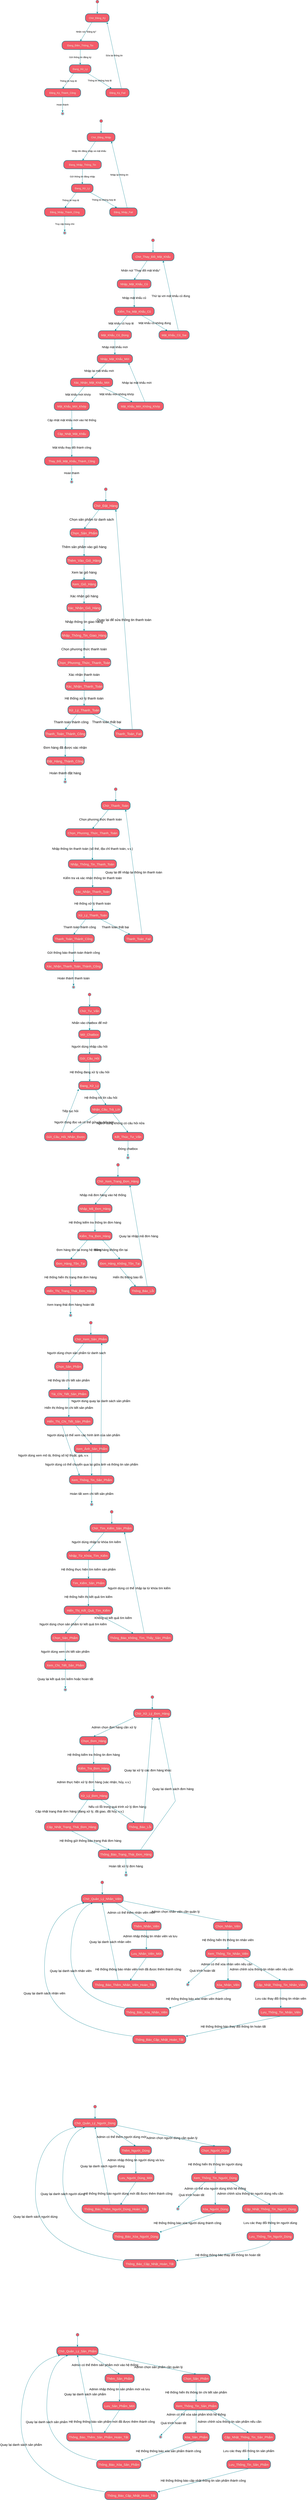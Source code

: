<mxfile version="26.0.4">
  <diagram name="Page-1" id="EASk6cnB7u5esrfF7SKt">
    <mxGraphModel dx="2150" dy="1035" grid="0" gridSize="10" guides="1" tooltips="1" connect="1" arrows="1" fold="1" page="0" pageScale="1" pageWidth="850" pageHeight="1100" math="0" shadow="0">
      <root>
        <mxCell id="0" />
        <mxCell id="1" parent="0" />
        <mxCell id="-cfDY0_a-YxOsBYi5fNz-1" value="" style="ellipse;fillColor=#F45B69;labelBackgroundColor=none;strokeColor=#028090;fontColor=#E4FDE1;" vertex="1" parent="1">
          <mxGeometry x="264" y="20" width="14" height="14" as="geometry" />
        </mxCell>
        <mxCell id="-cfDY0_a-YxOsBYi5fNz-2" value="Chờ_Đăng_Ký" style="rounded=1;arcSize=40;strokeWidth=2;labelBackgroundColor=none;fillColor=#F45B69;strokeColor=#028090;fontColor=#E4FDE1;" vertex="1" parent="1">
          <mxGeometry x="214" y="84" width="113" height="40" as="geometry" />
        </mxCell>
        <mxCell id="-cfDY0_a-YxOsBYi5fNz-3" value="Đang_Điền_Thông_Tin" style="rounded=1;arcSize=40;strokeWidth=2;labelBackgroundColor=none;fillColor=#F45B69;strokeColor=#028090;fontColor=#E4FDE1;" vertex="1" parent="1">
          <mxGeometry x="103" y="214" width="174" height="40" as="geometry" />
        </mxCell>
        <mxCell id="-cfDY0_a-YxOsBYi5fNz-4" value="Đang_Xử_Lý" style="rounded=1;arcSize=40;strokeWidth=2;labelBackgroundColor=none;fillColor=#F45B69;strokeColor=#028090;fontColor=#E4FDE1;" vertex="1" parent="1">
          <mxGeometry x="138" y="326" width="103" height="40" as="geometry" />
        </mxCell>
        <mxCell id="-cfDY0_a-YxOsBYi5fNz-5" value="Đăng_Ký_Thành_Công" style="rounded=1;arcSize=40;strokeWidth=2;labelBackgroundColor=none;fillColor=#F45B69;strokeColor=#028090;fontColor=#E4FDE1;" vertex="1" parent="1">
          <mxGeometry x="20" y="439" width="172" height="40" as="geometry" />
        </mxCell>
        <mxCell id="-cfDY0_a-YxOsBYi5fNz-6" value="Đăng_Ký_Fail" style="rounded=1;arcSize=40;strokeWidth=2;labelBackgroundColor=none;fillColor=#F45B69;strokeColor=#028090;fontColor=#E4FDE1;" vertex="1" parent="1">
          <mxGeometry x="311" y="439" width="111" height="40" as="geometry" />
        </mxCell>
        <mxCell id="-cfDY0_a-YxOsBYi5fNz-7" value="" style="ellipse;shape=endState;fillColor=#F45B69;labelBackgroundColor=none;strokeColor=#028090;fontColor=#E4FDE1;" vertex="1" parent="1">
          <mxGeometry x="99" y="551" width="14" height="14" as="geometry" />
        </mxCell>
        <mxCell id="-cfDY0_a-YxOsBYi5fNz-8" value="" style="curved=1;startArrow=none;;exitX=0.49;exitY=1;entryX=0.5;entryY=0;rounded=0;labelBackgroundColor=none;strokeColor=#028090;fontColor=default;" edge="1" parent="1" source="-cfDY0_a-YxOsBYi5fNz-1" target="-cfDY0_a-YxOsBYi5fNz-2">
          <mxGeometry relative="1" as="geometry">
            <Array as="points" />
          </mxGeometry>
        </mxCell>
        <mxCell id="-cfDY0_a-YxOsBYi5fNz-9" value="Nhấn nút &quot;Đăng ký&quot;" style="startArrow=none;;exitX=0.28;exitY=1;entryX=0.5;entryY=0;rounded=0;labelBackgroundColor=none;strokeColor=#028090;fontColor=default;" edge="1" parent="1" source="-cfDY0_a-YxOsBYi5fNz-2" target="-cfDY0_a-YxOsBYi5fNz-3">
          <mxGeometry relative="1" as="geometry" />
        </mxCell>
        <mxCell id="-cfDY0_a-YxOsBYi5fNz-10" value="Gửi thông tin đăng ký" style="curved=1;startArrow=none;;exitX=0.5;exitY=1;entryX=0.5;entryY=0.01;rounded=0;labelBackgroundColor=none;strokeColor=#028090;fontColor=default;" edge="1" parent="1" source="-cfDY0_a-YxOsBYi5fNz-3" target="-cfDY0_a-YxOsBYi5fNz-4">
          <mxGeometry relative="1" as="geometry">
            <Array as="points" />
          </mxGeometry>
        </mxCell>
        <mxCell id="-cfDY0_a-YxOsBYi5fNz-11" value="Thông tin hợp lệ" style="startArrow=none;;exitX=0.21;exitY=1.01;entryX=0.5;entryY=-0.01;rounded=0;labelBackgroundColor=none;strokeColor=#028090;fontColor=default;" edge="1" parent="1" source="-cfDY0_a-YxOsBYi5fNz-4" target="-cfDY0_a-YxOsBYi5fNz-5">
          <mxGeometry relative="1" as="geometry" />
        </mxCell>
        <mxCell id="-cfDY0_a-YxOsBYi5fNz-12" value="Thông tin không hợp lệ" style="curved=1;startArrow=none;;exitX=0.83;exitY=1.01;entryX=0.24;entryY=-0.01;rounded=0;labelBackgroundColor=none;strokeColor=#028090;fontColor=default;" edge="1" parent="1" source="-cfDY0_a-YxOsBYi5fNz-4" target="-cfDY0_a-YxOsBYi5fNz-6">
          <mxGeometry relative="1" as="geometry">
            <Array as="points">
              <mxPoint x="286" y="403" />
            </Array>
          </mxGeometry>
        </mxCell>
        <mxCell id="-cfDY0_a-YxOsBYi5fNz-13" value="Hoàn thành" style="curved=1;startArrow=none;;exitX=0.5;exitY=0.99;entryX=0.5;entryY=0.01;rounded=0;labelBackgroundColor=none;strokeColor=#028090;fontColor=default;" edge="1" parent="1" source="-cfDY0_a-YxOsBYi5fNz-5" target="-cfDY0_a-YxOsBYi5fNz-7">
          <mxGeometry relative="1" as="geometry">
            <Array as="points" />
          </mxGeometry>
        </mxCell>
        <mxCell id="-cfDY0_a-YxOsBYi5fNz-14" value="Sửa lại thông tin" style="startArrow=none;;exitX=0.67;exitY=-0.01;entryX=0.91;entryY=1;rounded=0;labelBackgroundColor=none;strokeColor=#028090;fontColor=default;" edge="1" parent="1" source="-cfDY0_a-YxOsBYi5fNz-6" target="-cfDY0_a-YxOsBYi5fNz-2">
          <mxGeometry relative="1" as="geometry" />
        </mxCell>
        <mxCell id="-cfDY0_a-YxOsBYi5fNz-15" value="" style="ellipse;fillColor=#F45B69;labelBackgroundColor=none;strokeColor=#028090;fontColor=#E4FDE1;" vertex="1" parent="1">
          <mxGeometry x="282" y="586" width="14" height="14" as="geometry" />
        </mxCell>
        <mxCell id="-cfDY0_a-YxOsBYi5fNz-16" value="Chờ_Đăng_Nhập" style="rounded=1;arcSize=40;strokeWidth=2;labelBackgroundColor=none;fillColor=#F45B69;strokeColor=#028090;fontColor=#E4FDE1;" vertex="1" parent="1">
          <mxGeometry x="222" y="650" width="133" height="40" as="geometry" />
        </mxCell>
        <mxCell id="-cfDY0_a-YxOsBYi5fNz-17" value="Đang_Nhập_Thông_Tin" style="rounded=1;arcSize=40;strokeWidth=2;labelBackgroundColor=none;fillColor=#F45B69;strokeColor=#028090;fontColor=#E4FDE1;" vertex="1" parent="1">
          <mxGeometry x="111" y="780" width="179" height="40" as="geometry" />
        </mxCell>
        <mxCell id="-cfDY0_a-YxOsBYi5fNz-18" value="Đang_Xử_Lý" style="rounded=1;arcSize=40;strokeWidth=2;labelBackgroundColor=none;fillColor=#F45B69;strokeColor=#028090;fontColor=#E4FDE1;" vertex="1" parent="1">
          <mxGeometry x="148" y="892" width="103" height="40" as="geometry" />
        </mxCell>
        <mxCell id="-cfDY0_a-YxOsBYi5fNz-19" value="Đăng_Nhập_Thành_Công" style="rounded=1;arcSize=40;strokeWidth=2;labelBackgroundColor=none;fillColor=#F45B69;strokeColor=#028090;fontColor=#E4FDE1;" vertex="1" parent="1">
          <mxGeometry x="20" y="1005" width="193" height="40" as="geometry" />
        </mxCell>
        <mxCell id="-cfDY0_a-YxOsBYi5fNz-20" value="Đăng_Nhập_Fail" style="rounded=1;arcSize=40;strokeWidth=2;labelBackgroundColor=none;fillColor=#F45B69;strokeColor=#028090;fontColor=#E4FDE1;" vertex="1" parent="1">
          <mxGeometry x="329" y="1005" width="131" height="40" as="geometry" />
        </mxCell>
        <mxCell id="-cfDY0_a-YxOsBYi5fNz-21" value="" style="ellipse;shape=endState;fillColor=#F45B69;labelBackgroundColor=none;strokeColor=#028090;fontColor=#E4FDE1;" vertex="1" parent="1">
          <mxGeometry x="109" y="1117" width="14" height="14" as="geometry" />
        </mxCell>
        <mxCell id="-cfDY0_a-YxOsBYi5fNz-22" value="" style="curved=1;startArrow=none;;exitX=0.47;exitY=1;entryX=0.5;entryY=0;rounded=0;labelBackgroundColor=none;strokeColor=#028090;fontColor=default;" edge="1" parent="1" source="-cfDY0_a-YxOsBYi5fNz-15" target="-cfDY0_a-YxOsBYi5fNz-16">
          <mxGeometry relative="1" as="geometry">
            <Array as="points" />
          </mxGeometry>
        </mxCell>
        <mxCell id="-cfDY0_a-YxOsBYi5fNz-23" value="Nhập tên đăng nhập và mật khẩu" style="startArrow=none;;exitX=0.3;exitY=1;entryX=0.5;entryY=0;rounded=0;labelBackgroundColor=none;strokeColor=#028090;fontColor=default;" edge="1" parent="1" source="-cfDY0_a-YxOsBYi5fNz-16" target="-cfDY0_a-YxOsBYi5fNz-17">
          <mxGeometry relative="1" as="geometry" />
        </mxCell>
        <mxCell id="-cfDY0_a-YxOsBYi5fNz-24" value="Gửi thông tin đăng nhập" style="curved=1;startArrow=none;;exitX=0.5;exitY=1;entryX=0.5;entryY=0.01;rounded=0;labelBackgroundColor=none;strokeColor=#028090;fontColor=default;" edge="1" parent="1" source="-cfDY0_a-YxOsBYi5fNz-17" target="-cfDY0_a-YxOsBYi5fNz-18">
          <mxGeometry relative="1" as="geometry">
            <Array as="points" />
          </mxGeometry>
        </mxCell>
        <mxCell id="-cfDY0_a-YxOsBYi5fNz-25" value="Thông tin hợp lệ" style="startArrow=none;;exitX=0.22;exitY=1.01;entryX=0.5;entryY=-0.01;rounded=0;labelBackgroundColor=none;strokeColor=#028090;fontColor=default;" edge="1" parent="1" source="-cfDY0_a-YxOsBYi5fNz-18" target="-cfDY0_a-YxOsBYi5fNz-19">
          <mxGeometry relative="1" as="geometry" />
        </mxCell>
        <mxCell id="-cfDY0_a-YxOsBYi5fNz-26" value="Thông tin không hợp lệ" style="curved=1;startArrow=none;;exitX=0.87;exitY=1.01;entryX=0.26;entryY=-0.01;rounded=0;labelBackgroundColor=none;strokeColor=#028090;fontColor=default;" edge="1" parent="1" source="-cfDY0_a-YxOsBYi5fNz-18" target="-cfDY0_a-YxOsBYi5fNz-20">
          <mxGeometry relative="1" as="geometry">
            <Array as="points">
              <mxPoint x="306" y="969" />
            </Array>
          </mxGeometry>
        </mxCell>
        <mxCell id="-cfDY0_a-YxOsBYi5fNz-27" value="Truy cập trang chủ" style="curved=1;startArrow=none;;exitX=0.5;exitY=0.99;entryX=0.52;entryY=0.01;rounded=0;labelBackgroundColor=none;strokeColor=#028090;fontColor=default;" edge="1" parent="1" source="-cfDY0_a-YxOsBYi5fNz-19" target="-cfDY0_a-YxOsBYi5fNz-21">
          <mxGeometry relative="1" as="geometry">
            <Array as="points" />
          </mxGeometry>
        </mxCell>
        <mxCell id="-cfDY0_a-YxOsBYi5fNz-28" value="Nhập lại thông tin" style="startArrow=none;;exitX=0.64;exitY=-0.01;entryX=0.87;entryY=1;rounded=0;labelBackgroundColor=none;strokeColor=#028090;fontColor=default;" edge="1" parent="1" source="-cfDY0_a-YxOsBYi5fNz-20" target="-cfDY0_a-YxOsBYi5fNz-16">
          <mxGeometry relative="1" as="geometry" />
        </mxCell>
        <mxCell id="-cfDY0_a-YxOsBYi5fNz-29" value="" style="ellipse;fillColor=#F45B69;labelBackgroundColor=none;strokeColor=#028090;fontColor=#E4FDE1;fontSize=14;" vertex="1" parent="1">
          <mxGeometry x="528" y="1152" width="14" height="14" as="geometry" />
        </mxCell>
        <mxCell id="-cfDY0_a-YxOsBYi5fNz-30" value="Chờ_Thay_Đổi_Mật_Khẩu" style="rounded=1;arcSize=40;strokeWidth=2;labelBackgroundColor=none;fillColor=#F45B69;strokeColor=#028090;fontColor=#E4FDE1;fontSize=14;" vertex="1" parent="1">
          <mxGeometry x="435" y="1216" width="200" height="40" as="geometry" />
        </mxCell>
        <mxCell id="-cfDY0_a-YxOsBYi5fNz-31" value="Nhập_Mật_Khẩu_Cũ" style="rounded=1;arcSize=40;strokeWidth=2;labelBackgroundColor=none;fillColor=#F45B69;strokeColor=#028090;fontColor=#E4FDE1;fontSize=14;" vertex="1" parent="1">
          <mxGeometry x="365" y="1346" width="161" height="40" as="geometry" />
        </mxCell>
        <mxCell id="-cfDY0_a-YxOsBYi5fNz-32" value="Kiểm_Tra_Mật_Khẩu_Cũ" style="rounded=1;arcSize=40;strokeWidth=2;labelBackgroundColor=none;fillColor=#F45B69;strokeColor=#028090;fontColor=#E4FDE1;fontSize=14;" vertex="1" parent="1">
          <mxGeometry x="351" y="1476" width="190" height="40" as="geometry" />
        </mxCell>
        <mxCell id="-cfDY0_a-YxOsBYi5fNz-33" value="Mật_Khẩu_Cũ_Đúng" style="rounded=1;arcSize=40;strokeWidth=2;labelBackgroundColor=none;fillColor=#F45B69;strokeColor=#028090;fontColor=#E4FDE1;fontSize=14;" vertex="1" parent="1">
          <mxGeometry x="275" y="1588" width="158" height="40" as="geometry" />
        </mxCell>
        <mxCell id="-cfDY0_a-YxOsBYi5fNz-34" value="Mật_Khẩu_Cũ_Sai" style="rounded=1;arcSize=40;strokeWidth=2;labelBackgroundColor=none;fillColor=#F45B69;strokeColor=#028090;fontColor=#E4FDE1;fontSize=14;" vertex="1" parent="1">
          <mxGeometry x="563" y="1588" width="144" height="40" as="geometry" />
        </mxCell>
        <mxCell id="-cfDY0_a-YxOsBYi5fNz-35" value="Nhập_Mật_Khẩu_Mới" style="rounded=1;arcSize=40;strokeWidth=2;labelBackgroundColor=none;fillColor=#F45B69;strokeColor=#028090;fontColor=#E4FDE1;fontSize=14;" vertex="1" parent="1">
          <mxGeometry x="270" y="1701" width="168" height="40" as="geometry" />
        </mxCell>
        <mxCell id="-cfDY0_a-YxOsBYi5fNz-36" value="Xác_Nhận_Mật_Khẩu_Mới" style="rounded=1;arcSize=40;strokeWidth=2;labelBackgroundColor=none;fillColor=#F45B69;strokeColor=#028090;fontColor=#E4FDE1;fontSize=14;" vertex="1" parent="1">
          <mxGeometry x="143" y="1813" width="201" height="40" as="geometry" />
        </mxCell>
        <mxCell id="-cfDY0_a-YxOsBYi5fNz-37" value="Mật_Khẩu_Mới_Khớp" style="rounded=1;arcSize=40;strokeWidth=2;labelBackgroundColor=none;fillColor=#F45B69;strokeColor=#028090;fontColor=#E4FDE1;fontSize=14;" vertex="1" parent="1">
          <mxGeometry x="66" y="1926" width="167" height="40" as="geometry" />
        </mxCell>
        <mxCell id="-cfDY0_a-YxOsBYi5fNz-38" value="Mật_Khẩu_Mới_Không_Khớp" style="rounded=1;arcSize=40;strokeWidth=2;labelBackgroundColor=none;fillColor=#F45B69;strokeColor=#028090;fontColor=#E4FDE1;fontSize=14;" vertex="1" parent="1">
          <mxGeometry x="366" y="1926" width="219" height="40" as="geometry" />
        </mxCell>
        <mxCell id="-cfDY0_a-YxOsBYi5fNz-39" value="Cập_Nhật_Mật_Khẩu" style="rounded=1;arcSize=40;strokeWidth=2;labelBackgroundColor=none;fillColor=#F45B69;strokeColor=#028090;fontColor=#E4FDE1;fontSize=14;" vertex="1" parent="1">
          <mxGeometry x="66" y="2056" width="168" height="40" as="geometry" />
        </mxCell>
        <mxCell id="-cfDY0_a-YxOsBYi5fNz-40" value="Thay_Đổi_Mật_Khẩu_Thành_Công" style="rounded=1;arcSize=40;strokeWidth=2;labelBackgroundColor=none;fillColor=#F45B69;strokeColor=#028090;fontColor=#E4FDE1;fontSize=14;" vertex="1" parent="1">
          <mxGeometry x="20" y="2186" width="259" height="40" as="geometry" />
        </mxCell>
        <mxCell id="-cfDY0_a-YxOsBYi5fNz-41" value="" style="ellipse;shape=endState;fillColor=#F45B69;labelBackgroundColor=none;strokeColor=#028090;fontColor=#E4FDE1;fontSize=14;" vertex="1" parent="1">
          <mxGeometry x="142" y="2298" width="14" height="14" as="geometry" />
        </mxCell>
        <mxCell id="-cfDY0_a-YxOsBYi5fNz-42" value="" style="curved=1;startArrow=none;;exitX=0.47;exitY=1;entryX=0.5;entryY=0;rounded=0;labelBackgroundColor=none;strokeColor=#028090;fontColor=default;fontSize=14;" edge="1" parent="1" source="-cfDY0_a-YxOsBYi5fNz-29" target="-cfDY0_a-YxOsBYi5fNz-30">
          <mxGeometry relative="1" as="geometry">
            <Array as="points" />
          </mxGeometry>
        </mxCell>
        <mxCell id="-cfDY0_a-YxOsBYi5fNz-43" value="Nhấn nút &quot;Thay đổi mật khẩu&quot;" style="startArrow=none;;exitX=0.36;exitY=1;entryX=0.5;entryY=0;rounded=0;labelBackgroundColor=none;strokeColor=#028090;fontColor=default;fontSize=14;" edge="1" parent="1" source="-cfDY0_a-YxOsBYi5fNz-30" target="-cfDY0_a-YxOsBYi5fNz-31">
          <mxGeometry relative="1" as="geometry" />
        </mxCell>
        <mxCell id="-cfDY0_a-YxOsBYi5fNz-44" value="Nhập mật khẩu cũ" style="curved=1;startArrow=none;;exitX=0.5;exitY=1;entryX=0.5;entryY=0;rounded=0;labelBackgroundColor=none;strokeColor=#028090;fontColor=default;fontSize=14;" edge="1" parent="1" source="-cfDY0_a-YxOsBYi5fNz-31" target="-cfDY0_a-YxOsBYi5fNz-32">
          <mxGeometry relative="1" as="geometry">
            <Array as="points" />
          </mxGeometry>
        </mxCell>
        <mxCell id="-cfDY0_a-YxOsBYi5fNz-45" value="Mật khẩu cũ hợp lệ" style="startArrow=none;;exitX=0.33;exitY=1;entryX=0.5;entryY=0.01;rounded=0;labelBackgroundColor=none;strokeColor=#028090;fontColor=default;fontSize=14;" edge="1" parent="1" source="-cfDY0_a-YxOsBYi5fNz-32" target="-cfDY0_a-YxOsBYi5fNz-33">
          <mxGeometry relative="1" as="geometry" />
        </mxCell>
        <mxCell id="-cfDY0_a-YxOsBYi5fNz-46" value="Mật khẩu cũ không đúng" style="curved=1;startArrow=none;;exitX=0.69;exitY=1;entryX=0.28;entryY=0.01;rounded=0;labelBackgroundColor=none;strokeColor=#028090;fontColor=default;fontSize=14;" edge="1" parent="1" source="-cfDY0_a-YxOsBYi5fNz-32" target="-cfDY0_a-YxOsBYi5fNz-34">
          <mxGeometry relative="1" as="geometry">
            <Array as="points">
              <mxPoint x="546" y="1552" />
            </Array>
          </mxGeometry>
        </mxCell>
        <mxCell id="-cfDY0_a-YxOsBYi5fNz-47" value="Nhập mật khẩu mới" style="curved=1;startArrow=none;;exitX=0.5;exitY=1.01;entryX=0.5;entryY=-0.01;rounded=0;labelBackgroundColor=none;strokeColor=#028090;fontColor=default;fontSize=14;" edge="1" parent="1" source="-cfDY0_a-YxOsBYi5fNz-33" target="-cfDY0_a-YxOsBYi5fNz-35">
          <mxGeometry relative="1" as="geometry">
            <Array as="points" />
          </mxGeometry>
        </mxCell>
        <mxCell id="-cfDY0_a-YxOsBYi5fNz-48" value="Thử lại với mật khẩu cũ đúng" style="startArrow=none;;exitX=0.64;exitY=0.01;entryX=0.74;entryY=1;rounded=0;labelBackgroundColor=none;strokeColor=#028090;fontColor=default;fontSize=14;" edge="1" parent="1" source="-cfDY0_a-YxOsBYi5fNz-34" target="-cfDY0_a-YxOsBYi5fNz-30">
          <mxGeometry relative="1" as="geometry" />
        </mxCell>
        <mxCell id="-cfDY0_a-YxOsBYi5fNz-49" value="Nhập lại mật khẩu mới" style="startArrow=none;;exitX=0.27;exitY=0.99;entryX=0.5;entryY=0;rounded=0;labelBackgroundColor=none;strokeColor=#028090;fontColor=default;fontSize=14;" edge="1" parent="1" source="-cfDY0_a-YxOsBYi5fNz-35" target="-cfDY0_a-YxOsBYi5fNz-36">
          <mxGeometry relative="1" as="geometry" />
        </mxCell>
        <mxCell id="-cfDY0_a-YxOsBYi5fNz-50" value="Mật khẩu mới khớp" style="startArrow=none;;exitX=0.33;exitY=1;entryX=0.5;entryY=-0.01;rounded=0;labelBackgroundColor=none;strokeColor=#028090;fontColor=default;fontSize=14;" edge="1" parent="1" source="-cfDY0_a-YxOsBYi5fNz-36" target="-cfDY0_a-YxOsBYi5fNz-37">
          <mxGeometry relative="1" as="geometry" />
        </mxCell>
        <mxCell id="-cfDY0_a-YxOsBYi5fNz-51" value="Mật khẩu mới không khớp" style="curved=1;startArrow=none;;exitX=0.72;exitY=1;entryX=0.32;entryY=-0.01;rounded=0;labelBackgroundColor=none;strokeColor=#028090;fontColor=default;fontSize=14;" edge="1" parent="1" source="-cfDY0_a-YxOsBYi5fNz-36" target="-cfDY0_a-YxOsBYi5fNz-38">
          <mxGeometry relative="1" as="geometry">
            <Array as="points">
              <mxPoint x="365" y="1889" />
            </Array>
          </mxGeometry>
        </mxCell>
        <mxCell id="-cfDY0_a-YxOsBYi5fNz-52" value="Cập nhật mật khẩu mới vào hệ thống" style="curved=1;startArrow=none;;exitX=0.5;exitY=0.99;entryX=0.5;entryY=-0.01;rounded=0;labelBackgroundColor=none;strokeColor=#028090;fontColor=default;fontSize=14;" edge="1" parent="1" source="-cfDY0_a-YxOsBYi5fNz-37" target="-cfDY0_a-YxOsBYi5fNz-39">
          <mxGeometry relative="1" as="geometry">
            <Array as="points" />
          </mxGeometry>
        </mxCell>
        <mxCell id="-cfDY0_a-YxOsBYi5fNz-53" value="Nhập lại mật khẩu mới" style="startArrow=none;;exitX=0.6;exitY=-0.01;entryX=0.88;entryY=0.99;rounded=0;labelBackgroundColor=none;strokeColor=#028090;fontColor=default;fontSize=14;" edge="1" parent="1" source="-cfDY0_a-YxOsBYi5fNz-38" target="-cfDY0_a-YxOsBYi5fNz-35">
          <mxGeometry relative="1" as="geometry" />
        </mxCell>
        <mxCell id="-cfDY0_a-YxOsBYi5fNz-54" value="Mật khẩu thay đổi thành công" style="curved=1;startArrow=none;;exitX=0.5;exitY=0.99;entryX=0.5;entryY=-0.01;rounded=0;labelBackgroundColor=none;strokeColor=#028090;fontColor=default;fontSize=14;" edge="1" parent="1" source="-cfDY0_a-YxOsBYi5fNz-39" target="-cfDY0_a-YxOsBYi5fNz-40">
          <mxGeometry relative="1" as="geometry">
            <Array as="points" />
          </mxGeometry>
        </mxCell>
        <mxCell id="-cfDY0_a-YxOsBYi5fNz-55" value="Hoàn thành" style="curved=1;startArrow=none;;exitX=0.5;exitY=0.99;entryX=0.53;entryY=0;rounded=0;labelBackgroundColor=none;strokeColor=#028090;fontColor=default;fontSize=14;" edge="1" parent="1" source="-cfDY0_a-YxOsBYi5fNz-40" target="-cfDY0_a-YxOsBYi5fNz-41">
          <mxGeometry relative="1" as="geometry">
            <Array as="points" />
          </mxGeometry>
        </mxCell>
        <mxCell id="-cfDY0_a-YxOsBYi5fNz-56" value="" style="ellipse;fillColor=#F45B69;fontSize=15;labelBackgroundColor=none;strokeColor=#028090;fontColor=#E4FDE1;" vertex="1" parent="1">
          <mxGeometry x="304" y="2333" width="14" height="14" as="geometry" />
        </mxCell>
        <mxCell id="-cfDY0_a-YxOsBYi5fNz-57" value="Chờ_Đặt_Hàng" style="rounded=1;arcSize=40;strokeWidth=2;fontSize=16;labelBackgroundColor=none;fillColor=#F45B69;strokeColor=#028090;fontColor=#E4FDE1;" vertex="1" parent="1">
          <mxGeometry x="250" y="2397" width="122" height="40" as="geometry" />
        </mxCell>
        <mxCell id="-cfDY0_a-YxOsBYi5fNz-58" value="Chọn_Sản_Phẩm" style="rounded=1;arcSize=40;strokeWidth=2;fontSize=16;labelBackgroundColor=none;fillColor=#F45B69;strokeColor=#028090;fontColor=#E4FDE1;" vertex="1" parent="1">
          <mxGeometry x="141" y="2527" width="135" height="40" as="geometry" />
        </mxCell>
        <mxCell id="-cfDY0_a-YxOsBYi5fNz-59" value="Thêm_Vào_Giỏ_Hàng" style="rounded=1;arcSize=40;strokeWidth=2;fontSize=16;labelBackgroundColor=none;fillColor=#F45B69;strokeColor=#028090;fontColor=#E4FDE1;" vertex="1" parent="1">
          <mxGeometry x="124" y="2657" width="168" height="40" as="geometry" />
        </mxCell>
        <mxCell id="-cfDY0_a-YxOsBYi5fNz-60" value="Xem_Giỏ_Hàng" style="rounded=1;arcSize=40;strokeWidth=2;fontSize=16;labelBackgroundColor=none;fillColor=#F45B69;strokeColor=#028090;fontColor=#E4FDE1;" vertex="1" parent="1">
          <mxGeometry x="146" y="2769" width="124" height="40" as="geometry" />
        </mxCell>
        <mxCell id="-cfDY0_a-YxOsBYi5fNz-61" value="Xác_Nhận_Giỏ_Hàng" style="rounded=1;arcSize=40;strokeWidth=2;fontSize=16;labelBackgroundColor=none;fillColor=#F45B69;strokeColor=#028090;fontColor=#E4FDE1;" vertex="1" parent="1">
          <mxGeometry x="126" y="2882" width="164" height="40" as="geometry" />
        </mxCell>
        <mxCell id="-cfDY0_a-YxOsBYi5fNz-62" value="Nhập_Thông_Tin_Giao_Hàng" style="rounded=1;arcSize=40;strokeWidth=2;fontSize=16;labelBackgroundColor=none;fillColor=#F45B69;strokeColor=#028090;fontColor=#E4FDE1;" vertex="1" parent="1">
          <mxGeometry x="98" y="3012" width="220" height="40" as="geometry" />
        </mxCell>
        <mxCell id="-cfDY0_a-YxOsBYi5fNz-63" value="Chọn_Phương_Thức_Thanh_Toán" style="rounded=1;arcSize=40;strokeWidth=2;fontSize=16;labelBackgroundColor=none;fillColor=#F45B69;strokeColor=#028090;fontColor=#E4FDE1;" vertex="1" parent="1">
          <mxGeometry x="81" y="3142" width="254" height="40" as="geometry" />
        </mxCell>
        <mxCell id="-cfDY0_a-YxOsBYi5fNz-64" value="Xác_Nhận_Thanh_Toán" style="rounded=1;arcSize=40;strokeWidth=2;fontSize=16;labelBackgroundColor=none;fillColor=#F45B69;strokeColor=#028090;fontColor=#E4FDE1;" vertex="1" parent="1">
          <mxGeometry x="118" y="3254" width="181" height="40" as="geometry" />
        </mxCell>
        <mxCell id="-cfDY0_a-YxOsBYi5fNz-65" value="Xử_Lý_Thanh_Toán" style="rounded=1;arcSize=40;strokeWidth=2;fontSize=16;labelBackgroundColor=none;fillColor=#F45B69;strokeColor=#028090;fontColor=#E4FDE1;" vertex="1" parent="1">
          <mxGeometry x="131" y="3367" width="154" height="40" as="geometry" />
        </mxCell>
        <mxCell id="-cfDY0_a-YxOsBYi5fNz-66" value="Thanh_Toán_Thành_Công" style="rounded=1;arcSize=40;strokeWidth=2;fontSize=16;labelBackgroundColor=none;fillColor=#F45B69;strokeColor=#028090;fontColor=#E4FDE1;" vertex="1" parent="1">
          <mxGeometry x="20" y="3479" width="197" height="40" as="geometry" />
        </mxCell>
        <mxCell id="-cfDY0_a-YxOsBYi5fNz-67" value="Thanh_Toán_Fail" style="rounded=1;arcSize=40;strokeWidth=2;fontSize=16;labelBackgroundColor=none;fillColor=#F45B69;strokeColor=#028090;fontColor=#E4FDE1;" vertex="1" parent="1">
          <mxGeometry x="351" y="3479" width="136" height="40" as="geometry" />
        </mxCell>
        <mxCell id="-cfDY0_a-YxOsBYi5fNz-68" value="Đặt_Hàng_Thành_Công" style="rounded=1;arcSize=40;strokeWidth=2;fontSize=16;labelBackgroundColor=none;fillColor=#F45B69;strokeColor=#028090;fontColor=#E4FDE1;" vertex="1" parent="1">
          <mxGeometry x="28" y="3609" width="181" height="40" as="geometry" />
        </mxCell>
        <mxCell id="-cfDY0_a-YxOsBYi5fNz-69" value="" style="ellipse;shape=endState;fillColor=#F45B69;fontSize=16;labelBackgroundColor=none;strokeColor=#028090;fontColor=#E4FDE1;" vertex="1" parent="1">
          <mxGeometry x="111" y="3721" width="14" height="14" as="geometry" />
        </mxCell>
        <mxCell id="-cfDY0_a-YxOsBYi5fNz-70" value="" style="curved=1;startArrow=none;;exitX=0.5;exitY=1;entryX=0.5;entryY=0;rounded=0;fontSize=15;labelBackgroundColor=none;strokeColor=#028090;fontColor=default;" edge="1" parent="1" source="-cfDY0_a-YxOsBYi5fNz-56" target="-cfDY0_a-YxOsBYi5fNz-57">
          <mxGeometry relative="1" as="geometry">
            <Array as="points" />
          </mxGeometry>
        </mxCell>
        <mxCell id="-cfDY0_a-YxOsBYi5fNz-71" value="Chọn sản phẩm từ danh sách" style="startArrow=none;;exitX=0.24;exitY=1;entryX=0.5;entryY=0;rounded=0;fontSize=16;labelBackgroundColor=none;strokeColor=#028090;fontColor=default;" edge="1" parent="1" source="-cfDY0_a-YxOsBYi5fNz-57" target="-cfDY0_a-YxOsBYi5fNz-58">
          <mxGeometry relative="1" as="geometry" />
        </mxCell>
        <mxCell id="-cfDY0_a-YxOsBYi5fNz-72" value="Thêm sản phẩm vào giỏ hàng" style="curved=1;startArrow=none;;exitX=0.5;exitY=1;entryX=0.5;entryY=0;rounded=0;fontSize=16;labelBackgroundColor=none;strokeColor=#028090;fontColor=default;" edge="1" parent="1" source="-cfDY0_a-YxOsBYi5fNz-58" target="-cfDY0_a-YxOsBYi5fNz-59">
          <mxGeometry relative="1" as="geometry">
            <Array as="points" />
          </mxGeometry>
        </mxCell>
        <mxCell id="-cfDY0_a-YxOsBYi5fNz-73" value="Xem lại giỏ hàng" style="curved=1;startArrow=none;;exitX=0.5;exitY=1;entryX=0.5;entryY=0.01;rounded=0;fontSize=16;labelBackgroundColor=none;strokeColor=#028090;fontColor=default;" edge="1" parent="1" source="-cfDY0_a-YxOsBYi5fNz-59" target="-cfDY0_a-YxOsBYi5fNz-60">
          <mxGeometry relative="1" as="geometry">
            <Array as="points" />
          </mxGeometry>
        </mxCell>
        <mxCell id="-cfDY0_a-YxOsBYi5fNz-74" value="Xác nhận giỏ hàng" style="curved=1;startArrow=none;;exitX=0.5;exitY=1.01;entryX=0.5;entryY=-0.01;rounded=0;fontSize=16;labelBackgroundColor=none;strokeColor=#028090;fontColor=default;" edge="1" parent="1" source="-cfDY0_a-YxOsBYi5fNz-60" target="-cfDY0_a-YxOsBYi5fNz-61">
          <mxGeometry relative="1" as="geometry">
            <Array as="points" />
          </mxGeometry>
        </mxCell>
        <mxCell id="-cfDY0_a-YxOsBYi5fNz-75" value="Nhập thông tin giao hàng" style="curved=1;startArrow=none;;exitX=0.5;exitY=0.99;entryX=0.5;entryY=-0.01;rounded=0;fontSize=16;labelBackgroundColor=none;strokeColor=#028090;fontColor=default;" edge="1" parent="1" source="-cfDY0_a-YxOsBYi5fNz-61" target="-cfDY0_a-YxOsBYi5fNz-62">
          <mxGeometry relative="1" as="geometry">
            <Array as="points" />
          </mxGeometry>
        </mxCell>
        <mxCell id="-cfDY0_a-YxOsBYi5fNz-76" value="Chọn phương thức thanh toán" style="curved=1;startArrow=none;;exitX=0.5;exitY=0.99;entryX=0.5;entryY=-0.01;rounded=0;fontSize=16;labelBackgroundColor=none;strokeColor=#028090;fontColor=default;" edge="1" parent="1" source="-cfDY0_a-YxOsBYi5fNz-62" target="-cfDY0_a-YxOsBYi5fNz-63">
          <mxGeometry relative="1" as="geometry">
            <Array as="points" />
          </mxGeometry>
        </mxCell>
        <mxCell id="-cfDY0_a-YxOsBYi5fNz-77" value="Xác nhận thanh toán" style="curved=1;startArrow=none;;exitX=0.5;exitY=0.99;entryX=0.5;entryY=0;rounded=0;fontSize=16;labelBackgroundColor=none;strokeColor=#028090;fontColor=default;" edge="1" parent="1" source="-cfDY0_a-YxOsBYi5fNz-63" target="-cfDY0_a-YxOsBYi5fNz-64">
          <mxGeometry relative="1" as="geometry">
            <Array as="points" />
          </mxGeometry>
        </mxCell>
        <mxCell id="-cfDY0_a-YxOsBYi5fNz-78" value="Hệ thống xử lý thanh toán" style="curved=1;startArrow=none;;exitX=0.5;exitY=1;entryX=0.5;entryY=-0.01;rounded=0;fontSize=16;labelBackgroundColor=none;strokeColor=#028090;fontColor=default;" edge="1" parent="1" source="-cfDY0_a-YxOsBYi5fNz-64" target="-cfDY0_a-YxOsBYi5fNz-65">
          <mxGeometry relative="1" as="geometry">
            <Array as="points" />
          </mxGeometry>
        </mxCell>
        <mxCell id="-cfDY0_a-YxOsBYi5fNz-79" value="Thanh toán thành công" style="startArrow=none;;exitX=0.29;exitY=0.99;entryX=0.5;entryY=0;rounded=0;fontSize=16;labelBackgroundColor=none;strokeColor=#028090;fontColor=default;" edge="1" parent="1" source="-cfDY0_a-YxOsBYi5fNz-65" target="-cfDY0_a-YxOsBYi5fNz-66">
          <mxGeometry relative="1" as="geometry" />
        </mxCell>
        <mxCell id="-cfDY0_a-YxOsBYi5fNz-80" value="Thanh toán thất bại" style="curved=1;startArrow=none;;exitX=0.75;exitY=0.99;entryX=0.23;entryY=0;rounded=0;fontSize=16;labelBackgroundColor=none;strokeColor=#028090;fontColor=default;" edge="1" parent="1" source="-cfDY0_a-YxOsBYi5fNz-65" target="-cfDY0_a-YxOsBYi5fNz-67">
          <mxGeometry relative="1" as="geometry">
            <Array as="points">
              <mxPoint x="316" y="3443" />
            </Array>
          </mxGeometry>
        </mxCell>
        <mxCell id="-cfDY0_a-YxOsBYi5fNz-81" value="Đơn hàng đã được xác nhận" style="curved=1;startArrow=none;;exitX=0.5;exitY=1;entryX=0.5;entryY=0;rounded=0;fontSize=16;labelBackgroundColor=none;strokeColor=#028090;fontColor=default;" edge="1" parent="1" source="-cfDY0_a-YxOsBYi5fNz-66" target="-cfDY0_a-YxOsBYi5fNz-68">
          <mxGeometry relative="1" as="geometry">
            <Array as="points" />
          </mxGeometry>
        </mxCell>
        <mxCell id="-cfDY0_a-YxOsBYi5fNz-82" value="Quay lại để sửa thông tin thanh toán" style="startArrow=none;;exitX=0.63;exitY=0;entryX=0.89;entryY=1;rounded=0;fontSize=16;labelBackgroundColor=none;strokeColor=#028090;fontColor=default;" edge="1" parent="1" source="-cfDY0_a-YxOsBYi5fNz-67" target="-cfDY0_a-YxOsBYi5fNz-57">
          <mxGeometry relative="1" as="geometry" />
        </mxCell>
        <mxCell id="-cfDY0_a-YxOsBYi5fNz-83" value="Hoàn thành đặt hàng" style="curved=1;startArrow=none;;exitX=0.5;exitY=1;entryX=0.54;entryY=0.03;rounded=0;fontSize=16;labelBackgroundColor=none;strokeColor=#028090;fontColor=default;" edge="1" parent="1" source="-cfDY0_a-YxOsBYi5fNz-68" target="-cfDY0_a-YxOsBYi5fNz-69">
          <mxGeometry relative="1" as="geometry">
            <Array as="points" />
          </mxGeometry>
        </mxCell>
        <mxCell id="-cfDY0_a-YxOsBYi5fNz-105" value="" style="ellipse;fillColor=#F45B69;fontSize=15;labelBackgroundColor=none;strokeColor=#028090;fontColor=#E4FDE1;" vertex="1" parent="1">
          <mxGeometry x="351" y="3756" width="14" height="14" as="geometry" />
        </mxCell>
        <mxCell id="-cfDY0_a-YxOsBYi5fNz-106" value="Chờ_Thanh_Toán" style="rounded=1;arcSize=40;strokeWidth=2;fontSize=15;labelBackgroundColor=none;fillColor=#F45B69;strokeColor=#028090;fontColor=#E4FDE1;" vertex="1" parent="1">
          <mxGeometry x="289" y="3820" width="138" height="40" as="geometry" />
        </mxCell>
        <mxCell id="-cfDY0_a-YxOsBYi5fNz-107" value="Chọn_Phương_Thức_Thanh_Toán" style="rounded=1;arcSize=40;strokeWidth=2;fontSize=15;labelBackgroundColor=none;fillColor=#F45B69;strokeColor=#028090;fontColor=#E4FDE1;" vertex="1" parent="1">
          <mxGeometry x="121" y="3950" width="254" height="40" as="geometry" />
        </mxCell>
        <mxCell id="-cfDY0_a-YxOsBYi5fNz-108" value="Nhập_Thông_Tin_Thanh_Toán" style="rounded=1;arcSize=40;strokeWidth=2;fontSize=15;labelBackgroundColor=none;fillColor=#F45B69;strokeColor=#028090;fontColor=#E4FDE1;" vertex="1" parent="1">
          <mxGeometry x="133" y="4098" width="229" height="40" as="geometry" />
        </mxCell>
        <mxCell id="-cfDY0_a-YxOsBYi5fNz-109" value="Xác_Nhận_Thanh_Toán" style="rounded=1;arcSize=40;strokeWidth=2;fontSize=15;labelBackgroundColor=none;fillColor=#F45B69;strokeColor=#028090;fontColor=#E4FDE1;" vertex="1" parent="1">
          <mxGeometry x="158" y="4228" width="181" height="40" as="geometry" />
        </mxCell>
        <mxCell id="-cfDY0_a-YxOsBYi5fNz-110" value="Xử_Lý_Thanh_Toán" style="rounded=1;arcSize=40;strokeWidth=2;fontSize=15;labelBackgroundColor=none;fillColor=#F45B69;strokeColor=#028090;fontColor=#E4FDE1;" vertex="1" parent="1">
          <mxGeometry x="171" y="4340" width="154" height="40" as="geometry" />
        </mxCell>
        <mxCell id="-cfDY0_a-YxOsBYi5fNz-111" value="Thanh_Toán_Thành_Công" style="rounded=1;arcSize=40;strokeWidth=2;fontSize=15;labelBackgroundColor=none;fillColor=#F45B69;strokeColor=#028090;fontColor=#E4FDE1;" vertex="1" parent="1">
          <mxGeometry x="60" y="4452" width="197" height="40" as="geometry" />
        </mxCell>
        <mxCell id="-cfDY0_a-YxOsBYi5fNz-112" value="Thanh_Toán_Fail" style="rounded=1;arcSize=40;strokeWidth=2;fontSize=15;labelBackgroundColor=none;fillColor=#F45B69;strokeColor=#028090;fontColor=#E4FDE1;" vertex="1" parent="1">
          <mxGeometry x="398" y="4452" width="136" height="40" as="geometry" />
        </mxCell>
        <mxCell id="-cfDY0_a-YxOsBYi5fNz-113" value="Xác_Nhận_Thanh_Toán_Thành_Công" style="rounded=1;arcSize=40;strokeWidth=2;fontSize=15;labelBackgroundColor=none;fillColor=#F45B69;strokeColor=#028090;fontColor=#E4FDE1;" vertex="1" parent="1">
          <mxGeometry x="20" y="4582" width="276" height="40" as="geometry" />
        </mxCell>
        <mxCell id="-cfDY0_a-YxOsBYi5fNz-114" value="" style="ellipse;shape=endState;fillColor=#F45B69;fontSize=15;labelBackgroundColor=none;strokeColor=#028090;fontColor=#E4FDE1;" vertex="1" parent="1">
          <mxGeometry x="151" y="4695" width="14" height="14" as="geometry" />
        </mxCell>
        <mxCell id="-cfDY0_a-YxOsBYi5fNz-115" value="" style="curved=1;startArrow=none;;exitX=0.47;exitY=1;entryX=0.5;entryY=0;rounded=0;fontSize=15;labelBackgroundColor=none;strokeColor=#028090;fontColor=default;" edge="1" parent="1" source="-cfDY0_a-YxOsBYi5fNz-105" target="-cfDY0_a-YxOsBYi5fNz-106">
          <mxGeometry relative="1" as="geometry">
            <Array as="points" />
          </mxGeometry>
        </mxCell>
        <mxCell id="-cfDY0_a-YxOsBYi5fNz-116" value="Chọn phương thức thanh toán" style="startArrow=none;;exitX=0.25;exitY=1;entryX=0.5;entryY=0;rounded=0;fontSize=15;labelBackgroundColor=none;strokeColor=#028090;fontColor=default;" edge="1" parent="1" source="-cfDY0_a-YxOsBYi5fNz-106" target="-cfDY0_a-YxOsBYi5fNz-107">
          <mxGeometry relative="1" as="geometry" />
        </mxCell>
        <mxCell id="-cfDY0_a-YxOsBYi5fNz-117" value="Nhập thông tin thanh toán (số thẻ, địa chỉ thanh toán, v.v.)" style="curved=1;startArrow=none;;exitX=0.5;exitY=1;entryX=0.5;entryY=-0.01;rounded=0;fontSize=15;labelBackgroundColor=none;strokeColor=#028090;fontColor=default;" edge="1" parent="1" source="-cfDY0_a-YxOsBYi5fNz-107" target="-cfDY0_a-YxOsBYi5fNz-108">
          <mxGeometry relative="1" as="geometry">
            <Array as="points" />
          </mxGeometry>
        </mxCell>
        <mxCell id="-cfDY0_a-YxOsBYi5fNz-118" value="Kiểm tra và xác nhận thông tin thanh toán" style="curved=1;startArrow=none;;exitX=0.5;exitY=0.99;entryX=0.5;entryY=-0.01;rounded=0;fontSize=15;labelBackgroundColor=none;strokeColor=#028090;fontColor=default;" edge="1" parent="1" source="-cfDY0_a-YxOsBYi5fNz-108" target="-cfDY0_a-YxOsBYi5fNz-109">
          <mxGeometry relative="1" as="geometry">
            <Array as="points" />
          </mxGeometry>
        </mxCell>
        <mxCell id="-cfDY0_a-YxOsBYi5fNz-119" value="Hệ thống xử lý thanh toán" style="curved=1;startArrow=none;;exitX=0.5;exitY=0.99;entryX=0.5;entryY=0;rounded=0;fontSize=15;labelBackgroundColor=none;strokeColor=#028090;fontColor=default;" edge="1" parent="1" source="-cfDY0_a-YxOsBYi5fNz-109" target="-cfDY0_a-YxOsBYi5fNz-110">
          <mxGeometry relative="1" as="geometry">
            <Array as="points" />
          </mxGeometry>
        </mxCell>
        <mxCell id="-cfDY0_a-YxOsBYi5fNz-120" value="Thanh toán thành công" style="startArrow=none;;exitX=0.29;exitY=1;entryX=0.5;entryY=0.01;rounded=0;fontSize=15;labelBackgroundColor=none;strokeColor=#028090;fontColor=default;" edge="1" parent="1" source="-cfDY0_a-YxOsBYi5fNz-110" target="-cfDY0_a-YxOsBYi5fNz-111">
          <mxGeometry relative="1" as="geometry" />
        </mxCell>
        <mxCell id="-cfDY0_a-YxOsBYi5fNz-121" value="Thanh toán thất bại" style="curved=1;startArrow=none;;exitX=0.75;exitY=1;entryX=0.21;entryY=0.01;rounded=0;fontSize=15;labelBackgroundColor=none;strokeColor=#028090;fontColor=default;" edge="1" parent="1" source="-cfDY0_a-YxOsBYi5fNz-110" target="-cfDY0_a-YxOsBYi5fNz-112">
          <mxGeometry relative="1" as="geometry">
            <Array as="points">
              <mxPoint x="356" y="4416" />
            </Array>
          </mxGeometry>
        </mxCell>
        <mxCell id="-cfDY0_a-YxOsBYi5fNz-122" value="Gửi thông báo thanh toán thành công" style="curved=1;startArrow=none;;exitX=0.5;exitY=1.01;entryX=0.5;entryY=0.01;rounded=0;fontSize=15;labelBackgroundColor=none;strokeColor=#028090;fontColor=default;" edge="1" parent="1" source="-cfDY0_a-YxOsBYi5fNz-111" target="-cfDY0_a-YxOsBYi5fNz-113">
          <mxGeometry relative="1" as="geometry">
            <Array as="points" />
          </mxGeometry>
        </mxCell>
        <mxCell id="-cfDY0_a-YxOsBYi5fNz-123" value="Quay lại để nhập lại thông tin thanh toán" style="startArrow=none;;exitX=0.62;exitY=0.01;entryX=0.84;entryY=1;rounded=0;fontSize=15;labelBackgroundColor=none;strokeColor=#028090;fontColor=default;" edge="1" parent="1" source="-cfDY0_a-YxOsBYi5fNz-112" target="-cfDY0_a-YxOsBYi5fNz-106">
          <mxGeometry relative="1" as="geometry" />
        </mxCell>
        <mxCell id="-cfDY0_a-YxOsBYi5fNz-124" value="Hoàn thành thanh toán" style="curved=1;startArrow=none;;exitX=0.5;exitY=1.01;entryX=0.51;entryY=-0.01;rounded=0;fontSize=15;labelBackgroundColor=none;strokeColor=#028090;fontColor=default;" edge="1" parent="1" source="-cfDY0_a-YxOsBYi5fNz-113" target="-cfDY0_a-YxOsBYi5fNz-114">
          <mxGeometry relative="1" as="geometry">
            <Array as="points" />
          </mxGeometry>
        </mxCell>
        <mxCell id="-cfDY0_a-YxOsBYi5fNz-125" value="" style="ellipse;fillColor=#F45B69;fontSize=15;labelBackgroundColor=none;strokeColor=#028090;fontColor=#E4FDE1;" vertex="1" parent="1">
          <mxGeometry x="227" y="4730" width="14" height="14" as="geometry" />
        </mxCell>
        <mxCell id="-cfDY0_a-YxOsBYi5fNz-126" value="Chờ_Tư_Vấn" style="rounded=1;arcSize=40;strokeWidth=2;fontSize=15;labelBackgroundColor=none;fillColor=#F45B69;strokeColor=#028090;fontColor=#E4FDE1;" vertex="1" parent="1">
          <mxGeometry x="180" y="4794" width="108" height="40" as="geometry" />
        </mxCell>
        <mxCell id="-cfDY0_a-YxOsBYi5fNz-127" value="Mở_Chatbox" style="rounded=1;arcSize=40;strokeWidth=2;fontSize=15;labelBackgroundColor=none;fillColor=#F45B69;strokeColor=#028090;fontColor=#E4FDE1;" vertex="1" parent="1">
          <mxGeometry x="182" y="4906" width="104" height="40" as="geometry" />
        </mxCell>
        <mxCell id="-cfDY0_a-YxOsBYi5fNz-128" value="Gửi_Câu_Hỏi" style="rounded=1;arcSize=40;strokeWidth=2;fontSize=15;labelBackgroundColor=none;fillColor=#F45B69;strokeColor=#028090;fontColor=#E4FDE1;" vertex="1" parent="1">
          <mxGeometry x="179" y="5019" width="110" height="40" as="geometry" />
        </mxCell>
        <mxCell id="-cfDY0_a-YxOsBYi5fNz-129" value="Đang_Xử_Lý" style="rounded=1;arcSize=40;strokeWidth=2;fontSize=15;labelBackgroundColor=none;fillColor=#F45B69;strokeColor=#028090;fontColor=#E4FDE1;" vertex="1" parent="1">
          <mxGeometry x="182" y="5149" width="103" height="40" as="geometry" />
        </mxCell>
        <mxCell id="-cfDY0_a-YxOsBYi5fNz-130" value="Nhận_Câu_Trả_Lời" style="rounded=1;arcSize=40;strokeWidth=2;fontSize=15;labelBackgroundColor=none;fillColor=#F45B69;strokeColor=#028090;fontColor=#E4FDE1;" vertex="1" parent="1">
          <mxGeometry x="237" y="5261" width="151" height="40" as="geometry" />
        </mxCell>
        <mxCell id="-cfDY0_a-YxOsBYi5fNz-131" value="Gửi_Câu_Hỏi_Nhận_Được" style="rounded=1;arcSize=40;strokeWidth=2;fontSize=15;labelBackgroundColor=none;fillColor=#F45B69;strokeColor=#028090;fontColor=#E4FDE1;" vertex="1" parent="1">
          <mxGeometry x="20" y="5391" width="202" height="40" as="geometry" />
        </mxCell>
        <mxCell id="-cfDY0_a-YxOsBYi5fNz-132" value="Kết_Thúc_Tư_Vấn" style="rounded=1;arcSize=40;strokeWidth=2;fontSize=15;labelBackgroundColor=none;fillColor=#F45B69;strokeColor=#028090;fontColor=#E4FDE1;" vertex="1" parent="1">
          <mxGeometry x="342" y="5391" width="149" height="40" as="geometry" />
        </mxCell>
        <mxCell id="-cfDY0_a-YxOsBYi5fNz-133" value="" style="ellipse;shape=endState;fillColor=#F45B69;fontSize=15;labelBackgroundColor=none;strokeColor=#028090;fontColor=#E4FDE1;" vertex="1" parent="1">
          <mxGeometry x="409" y="5504" width="14" height="14" as="geometry" />
        </mxCell>
        <mxCell id="-cfDY0_a-YxOsBYi5fNz-134" value="" style="curved=1;startArrow=none;;exitX=0.5;exitY=1;entryX=0.5;entryY=0;rounded=0;fontSize=15;labelBackgroundColor=none;strokeColor=#028090;fontColor=default;" edge="1" parent="1" source="-cfDY0_a-YxOsBYi5fNz-125" target="-cfDY0_a-YxOsBYi5fNz-126">
          <mxGeometry relative="1" as="geometry">
            <Array as="points" />
          </mxGeometry>
        </mxCell>
        <mxCell id="-cfDY0_a-YxOsBYi5fNz-135" value="Nhấn vào chatbox để mở" style="curved=1;startArrow=none;;exitX=0.5;exitY=1;entryX=0.5;entryY=0.01;rounded=0;fontSize=15;labelBackgroundColor=none;strokeColor=#028090;fontColor=default;" edge="1" parent="1" source="-cfDY0_a-YxOsBYi5fNz-126" target="-cfDY0_a-YxOsBYi5fNz-127">
          <mxGeometry relative="1" as="geometry">
            <Array as="points" />
          </mxGeometry>
        </mxCell>
        <mxCell id="-cfDY0_a-YxOsBYi5fNz-136" value="Người dùng nhập câu hỏi" style="curved=1;startArrow=none;;exitX=0.5;exitY=1.01;entryX=0.5;entryY=-0.01;rounded=0;fontSize=15;labelBackgroundColor=none;strokeColor=#028090;fontColor=default;" edge="1" parent="1" source="-cfDY0_a-YxOsBYi5fNz-127" target="-cfDY0_a-YxOsBYi5fNz-128">
          <mxGeometry relative="1" as="geometry">
            <Array as="points" />
          </mxGeometry>
        </mxCell>
        <mxCell id="-cfDY0_a-YxOsBYi5fNz-137" value="Hệ thống đang xử lý câu hỏi" style="curved=1;startArrow=none;;exitX=0.5;exitY=0.99;entryX=0.51;entryY=-0.01;rounded=0;fontSize=15;labelBackgroundColor=none;strokeColor=#028090;fontColor=default;" edge="1" parent="1" source="-cfDY0_a-YxOsBYi5fNz-128" target="-cfDY0_a-YxOsBYi5fNz-129">
          <mxGeometry relative="1" as="geometry">
            <Array as="points" />
          </mxGeometry>
        </mxCell>
        <mxCell id="-cfDY0_a-YxOsBYi5fNz-138" value="Hệ thống trả lời câu hỏi" style="startArrow=none;;exitX=0.78;exitY=0.99;entryX=0.5;entryY=0;rounded=0;fontSize=15;labelBackgroundColor=none;strokeColor=#028090;fontColor=default;" edge="1" parent="1" source="-cfDY0_a-YxOsBYi5fNz-129" target="-cfDY0_a-YxOsBYi5fNz-130">
          <mxGeometry relative="1" as="geometry" />
        </mxCell>
        <mxCell id="-cfDY0_a-YxOsBYi5fNz-139" value="Người dùng đọc và có thể gửi câu hỏi mới" style="curved=1;startArrow=none;;exitX=0.27;exitY=1;entryX=0.62;entryY=0;rounded=0;fontSize=15;labelBackgroundColor=none;strokeColor=#028090;fontColor=default;" edge="1" parent="1" source="-cfDY0_a-YxOsBYi5fNz-130" target="-cfDY0_a-YxOsBYi5fNz-131">
          <mxGeometry relative="1" as="geometry">
            <Array as="points">
              <mxPoint x="200" y="5346" />
            </Array>
          </mxGeometry>
        </mxCell>
        <mxCell id="-cfDY0_a-YxOsBYi5fNz-140" value="Người dùng không có câu hỏi nữa" style="startArrow=none;;exitX=0.71;exitY=1;entryX=0.5;entryY=0;rounded=0;fontSize=15;labelBackgroundColor=none;strokeColor=#028090;fontColor=default;" edge="1" parent="1" source="-cfDY0_a-YxOsBYi5fNz-130" target="-cfDY0_a-YxOsBYi5fNz-132">
          <mxGeometry relative="1" as="geometry" />
        </mxCell>
        <mxCell id="-cfDY0_a-YxOsBYi5fNz-141" value="Tiếp tục hỏi" style="startArrow=none;;exitX=0.41;exitY=0;entryX=0;entryY=0.92;rounded=0;fontSize=15;labelBackgroundColor=none;strokeColor=#028090;fontColor=default;" edge="1" parent="1" source="-cfDY0_a-YxOsBYi5fNz-131" target="-cfDY0_a-YxOsBYi5fNz-129">
          <mxGeometry relative="1" as="geometry" />
        </mxCell>
        <mxCell id="-cfDY0_a-YxOsBYi5fNz-142" value="Đóng chatbox" style="curved=1;startArrow=none;;exitX=0.5;exitY=1;entryX=0.53;entryY=-0.03;rounded=0;fontSize=15;labelBackgroundColor=none;strokeColor=#028090;fontColor=default;" edge="1" parent="1" source="-cfDY0_a-YxOsBYi5fNz-132" target="-cfDY0_a-YxOsBYi5fNz-133">
          <mxGeometry relative="1" as="geometry">
            <Array as="points" />
          </mxGeometry>
        </mxCell>
        <mxCell id="-cfDY0_a-YxOsBYi5fNz-143" value="" style="ellipse;fillColor=#F45B69;fontSize=15;labelBackgroundColor=none;strokeColor=#028090;fontColor=#E4FDE1;" vertex="1" parent="1">
          <mxGeometry x="362" y="5538" width="14" height="14" as="geometry" />
        </mxCell>
        <mxCell id="-cfDY0_a-YxOsBYi5fNz-144" value="Chờ_Xem_Trang_Đơn_Hàng" style="rounded=1;arcSize=40;strokeWidth=2;fontSize=15;labelBackgroundColor=none;fillColor=#F45B69;strokeColor=#028090;fontColor=#E4FDE1;" vertex="1" parent="1">
          <mxGeometry x="263" y="5602" width="211" height="40" as="geometry" />
        </mxCell>
        <mxCell id="-cfDY0_a-YxOsBYi5fNz-145" value="Nhập_Mã_Đơn_Hàng" style="rounded=1;arcSize=40;strokeWidth=2;fontSize=15;labelBackgroundColor=none;fillColor=#F45B69;strokeColor=#028090;fontColor=#E4FDE1;" vertex="1" parent="1">
          <mxGeometry x="179" y="5732" width="162" height="40" as="geometry" />
        </mxCell>
        <mxCell id="-cfDY0_a-YxOsBYi5fNz-146" value="Kiểm_Tra_Đơn_Hàng" style="rounded=1;arcSize=40;strokeWidth=2;fontSize=15;labelBackgroundColor=none;fillColor=#F45B69;strokeColor=#028090;fontColor=#E4FDE1;" vertex="1" parent="1">
          <mxGeometry x="178" y="5862" width="163" height="40" as="geometry" />
        </mxCell>
        <mxCell id="-cfDY0_a-YxOsBYi5fNz-147" value="Đơn_Hàng_Tồn_Tại" style="rounded=1;arcSize=40;strokeWidth=2;fontSize=15;labelBackgroundColor=none;fillColor=#F45B69;strokeColor=#028090;fontColor=#E4FDE1;" vertex="1" parent="1">
          <mxGeometry x="66" y="5992" width="156" height="40" as="geometry" />
        </mxCell>
        <mxCell id="-cfDY0_a-YxOsBYi5fNz-148" value="Đơn_Hàng_Không_Tồn_Tại" style="rounded=1;arcSize=40;strokeWidth=2;fontSize=15;labelBackgroundColor=none;fillColor=#F45B69;strokeColor=#028090;fontColor=#E4FDE1;" vertex="1" parent="1">
          <mxGeometry x="274" y="5992" width="208" height="40" as="geometry" />
        </mxCell>
        <mxCell id="-cfDY0_a-YxOsBYi5fNz-149" value="Hiển_Thị_Trang_Thái_Đơn_Hàng" style="rounded=1;arcSize=40;strokeWidth=2;fontSize=15;labelBackgroundColor=none;fillColor=#F45B69;strokeColor=#028090;fontColor=#E4FDE1;" vertex="1" parent="1">
          <mxGeometry x="20" y="6122" width="248" height="40" as="geometry" />
        </mxCell>
        <mxCell id="-cfDY0_a-YxOsBYi5fNz-150" value="Thông_Báo_Lỗi" style="rounded=1;arcSize=40;strokeWidth=2;fontSize=15;labelBackgroundColor=none;fillColor=#F45B69;strokeColor=#028090;fontColor=#E4FDE1;" vertex="1" parent="1">
          <mxGeometry x="424" y="6122" width="125" height="40" as="geometry" />
        </mxCell>
        <mxCell id="-cfDY0_a-YxOsBYi5fNz-151" value="" style="ellipse;shape=endState;fillColor=#F45B69;fontSize=15;labelBackgroundColor=none;strokeColor=#028090;fontColor=#E4FDE1;" vertex="1" parent="1">
          <mxGeometry x="137" y="6252" width="14" height="14" as="geometry" />
        </mxCell>
        <mxCell id="-cfDY0_a-YxOsBYi5fNz-152" value="" style="curved=1;startArrow=none;;exitX=0.47;exitY=1;entryX=0.5;entryY=0;rounded=0;fontSize=15;labelBackgroundColor=none;strokeColor=#028090;fontColor=default;" edge="1" parent="1" source="-cfDY0_a-YxOsBYi5fNz-143" target="-cfDY0_a-YxOsBYi5fNz-144">
          <mxGeometry relative="1" as="geometry">
            <Array as="points" />
          </mxGeometry>
        </mxCell>
        <mxCell id="-cfDY0_a-YxOsBYi5fNz-153" value="Nhập mã đơn hàng vào hệ thống" style="startArrow=none;;exitX=0.34;exitY=1;entryX=0.5;entryY=0;rounded=0;fontSize=15;labelBackgroundColor=none;strokeColor=#028090;fontColor=default;" edge="1" parent="1" source="-cfDY0_a-YxOsBYi5fNz-144" target="-cfDY0_a-YxOsBYi5fNz-145">
          <mxGeometry relative="1" as="geometry" />
        </mxCell>
        <mxCell id="-cfDY0_a-YxOsBYi5fNz-154" value="Hệ thống kiểm tra thông tin đơn hàng" style="curved=1;startArrow=none;;exitX=0.5;exitY=1;entryX=0.5;entryY=0;rounded=0;fontSize=15;labelBackgroundColor=none;strokeColor=#028090;fontColor=default;" edge="1" parent="1" source="-cfDY0_a-YxOsBYi5fNz-145" target="-cfDY0_a-YxOsBYi5fNz-146">
          <mxGeometry relative="1" as="geometry">
            <Array as="points" />
          </mxGeometry>
        </mxCell>
        <mxCell id="-cfDY0_a-YxOsBYi5fNz-155" value="Đơn hàng tồn tại trong hệ thống" style="startArrow=none;;exitX=0.28;exitY=1;entryX=0.5;entryY=0;rounded=0;fontSize=15;labelBackgroundColor=none;strokeColor=#028090;fontColor=default;" edge="1" parent="1" source="-cfDY0_a-YxOsBYi5fNz-146" target="-cfDY0_a-YxOsBYi5fNz-147">
          <mxGeometry relative="1" as="geometry" />
        </mxCell>
        <mxCell id="-cfDY0_a-YxOsBYi5fNz-156" value="Đơn hàng không tồn tại" style="startArrow=none;;exitX=0.72;exitY=1;entryX=0.5;entryY=0;rounded=0;fontSize=15;labelBackgroundColor=none;strokeColor=#028090;fontColor=default;" edge="1" parent="1" source="-cfDY0_a-YxOsBYi5fNz-146" target="-cfDY0_a-YxOsBYi5fNz-148">
          <mxGeometry relative="1" as="geometry" />
        </mxCell>
        <mxCell id="-cfDY0_a-YxOsBYi5fNz-157" value="Hệ thống hiển thị trạng thái đơn hàng" style="curved=1;startArrow=none;;exitX=0.5;exitY=1;entryX=0.5;entryY=0;rounded=0;fontSize=15;labelBackgroundColor=none;strokeColor=#028090;fontColor=default;" edge="1" parent="1" source="-cfDY0_a-YxOsBYi5fNz-147" target="-cfDY0_a-YxOsBYi5fNz-149">
          <mxGeometry relative="1" as="geometry">
            <Array as="points" />
          </mxGeometry>
        </mxCell>
        <mxCell id="-cfDY0_a-YxOsBYi5fNz-158" value="Hiển thị thông báo lỗi" style="startArrow=none;;exitX=0.5;exitY=1;entryX=0.23;entryY=0;rounded=0;fontSize=15;labelBackgroundColor=none;strokeColor=#028090;fontColor=default;" edge="1" parent="1" source="-cfDY0_a-YxOsBYi5fNz-148" target="-cfDY0_a-YxOsBYi5fNz-150">
          <mxGeometry relative="1" as="geometry" />
        </mxCell>
        <mxCell id="-cfDY0_a-YxOsBYi5fNz-159" value="Quay lại nhập mã đơn hàng" style="startArrow=none;;exitX=0.67;exitY=0;entryX=0.77;entryY=1;rounded=0;fontSize=15;labelBackgroundColor=none;strokeColor=#028090;fontColor=default;" edge="1" parent="1" source="-cfDY0_a-YxOsBYi5fNz-150" target="-cfDY0_a-YxOsBYi5fNz-144">
          <mxGeometry relative="1" as="geometry" />
        </mxCell>
        <mxCell id="-cfDY0_a-YxOsBYi5fNz-160" value="Xem trạng thái đơn hàng hoàn tất" style="curved=1;startArrow=none;;exitX=0.5;exitY=1;entryX=0.48;entryY=0;rounded=0;fontSize=15;labelBackgroundColor=none;strokeColor=#028090;fontColor=default;" edge="1" parent="1" source="-cfDY0_a-YxOsBYi5fNz-149" target="-cfDY0_a-YxOsBYi5fNz-151">
          <mxGeometry relative="1" as="geometry">
            <Array as="points" />
          </mxGeometry>
        </mxCell>
        <mxCell id="-cfDY0_a-YxOsBYi5fNz-163" value="" style="ellipse;fillColor=#F45B69;fontSize=15;labelBackgroundColor=none;strokeColor=#028090;fontColor=#E4FDE1;" vertex="1" parent="1">
          <mxGeometry x="233" y="6287" width="14" height="14" as="geometry" />
        </mxCell>
        <mxCell id="-cfDY0_a-YxOsBYi5fNz-164" value="Chờ_Xem_Sản_Phẩm" style="rounded=1;arcSize=40;strokeWidth=2;fontSize=15;labelBackgroundColor=none;fillColor=#F45B69;strokeColor=#028090;fontColor=#E4FDE1;" vertex="1" parent="1">
          <mxGeometry x="157" y="6351" width="166" height="40" as="geometry" />
        </mxCell>
        <mxCell id="-cfDY0_a-YxOsBYi5fNz-165" value="Chọn_Sản_Phẩm" style="rounded=1;arcSize=40;strokeWidth=2;fontSize=15;labelBackgroundColor=none;fillColor=#F45B69;strokeColor=#028090;fontColor=#E4FDE1;" vertex="1" parent="1">
          <mxGeometry x="68" y="6481" width="135" height="40" as="geometry" />
        </mxCell>
        <mxCell id="-cfDY0_a-YxOsBYi5fNz-166" value="Tải_Chi_Tiết_Sản_Phẩm" style="rounded=1;arcSize=40;strokeWidth=2;fontSize=15;labelBackgroundColor=none;fillColor=#F45B69;strokeColor=#028090;fontColor=#E4FDE1;" vertex="1" parent="1">
          <mxGeometry x="40" y="6611" width="191" height="40" as="geometry" />
        </mxCell>
        <mxCell id="-cfDY0_a-YxOsBYi5fNz-167" value="Hiển_Thị_Chi_Tiết_Sản_Phẩm" style="rounded=1;arcSize=40;strokeWidth=2;fontSize=15;labelBackgroundColor=none;fillColor=#F45B69;strokeColor=#028090;fontColor=#E4FDE1;" vertex="1" parent="1">
          <mxGeometry x="20" y="6741" width="231" height="40" as="geometry" />
        </mxCell>
        <mxCell id="-cfDY0_a-YxOsBYi5fNz-168" value="Xem_Ảnh_Sản_Phẩm" style="rounded=1;arcSize=40;strokeWidth=2;fontSize=15;labelBackgroundColor=none;fillColor=#F45B69;strokeColor=#028090;fontColor=#E4FDE1;" vertex="1" parent="1">
          <mxGeometry x="161" y="6871" width="166" height="40" as="geometry" />
        </mxCell>
        <mxCell id="-cfDY0_a-YxOsBYi5fNz-169" value="Xem_Thông_Tin_Sản_Phẩm" style="rounded=1;arcSize=40;strokeWidth=2;fontSize=15;labelBackgroundColor=none;fillColor=#F45B69;strokeColor=#028090;fontColor=#E4FDE1;" vertex="1" parent="1">
          <mxGeometry x="138" y="7019" width="212" height="40" as="geometry" />
        </mxCell>
        <mxCell id="-cfDY0_a-YxOsBYi5fNz-170" value="" style="ellipse;shape=endState;fillColor=#F45B69;fontSize=15;labelBackgroundColor=none;strokeColor=#028090;fontColor=#E4FDE1;" vertex="1" parent="1">
          <mxGeometry x="237" y="7149" width="14" height="14" as="geometry" />
        </mxCell>
        <mxCell id="-cfDY0_a-YxOsBYi5fNz-171" value="" style="curved=1;startArrow=none;;exitX=0.5;exitY=1;entryX=0.5;entryY=0;rounded=0;fontSize=15;labelBackgroundColor=none;strokeColor=#028090;fontColor=default;" edge="1" parent="1" source="-cfDY0_a-YxOsBYi5fNz-163" target="-cfDY0_a-YxOsBYi5fNz-164">
          <mxGeometry relative="1" as="geometry">
            <Array as="points" />
          </mxGeometry>
        </mxCell>
        <mxCell id="-cfDY0_a-YxOsBYi5fNz-172" value="Người dùng chọn sản phẩm từ danh sách" style="startArrow=none;;exitX=0.31;exitY=1;entryX=0.5;entryY=0;rounded=0;fontSize=15;labelBackgroundColor=none;strokeColor=#028090;fontColor=default;" edge="1" parent="1" source="-cfDY0_a-YxOsBYi5fNz-164" target="-cfDY0_a-YxOsBYi5fNz-165">
          <mxGeometry relative="1" as="geometry" />
        </mxCell>
        <mxCell id="-cfDY0_a-YxOsBYi5fNz-173" value="Hệ thống tải chi tiết sản phẩm" style="curved=1;startArrow=none;;exitX=0.5;exitY=1;entryX=0.5;entryY=0;rounded=0;fontSize=15;labelBackgroundColor=none;strokeColor=#028090;fontColor=default;" edge="1" parent="1" source="-cfDY0_a-YxOsBYi5fNz-165" target="-cfDY0_a-YxOsBYi5fNz-166">
          <mxGeometry relative="1" as="geometry">
            <Array as="points" />
          </mxGeometry>
        </mxCell>
        <mxCell id="-cfDY0_a-YxOsBYi5fNz-174" value="Hiển thị thông tin chi tiết sản phẩm" style="curved=1;startArrow=none;;exitX=0.5;exitY=1;entryX=0.5;entryY=0;rounded=0;fontSize=15;labelBackgroundColor=none;strokeColor=#028090;fontColor=default;" edge="1" parent="1" source="-cfDY0_a-YxOsBYi5fNz-166" target="-cfDY0_a-YxOsBYi5fNz-167">
          <mxGeometry relative="1" as="geometry">
            <Array as="points" />
          </mxGeometry>
        </mxCell>
        <mxCell id="-cfDY0_a-YxOsBYi5fNz-175" value="Người dùng có thể xem các hình ảnh của sản phẩm" style="startArrow=none;;exitX=0.64;exitY=1;entryX=0.5;entryY=0;rounded=0;fontSize=15;labelBackgroundColor=none;strokeColor=#028090;fontColor=default;" edge="1" parent="1" source="-cfDY0_a-YxOsBYi5fNz-167" target="-cfDY0_a-YxOsBYi5fNz-168">
          <mxGeometry relative="1" as="geometry" />
        </mxCell>
        <mxCell id="-cfDY0_a-YxOsBYi5fNz-176" value="Người dùng xem mô tả, thông số kỹ thuật, giá, v.v." style="startArrow=none;;exitX=0.36;exitY=1;entryX=0.22;entryY=-0.01;rounded=0;fontSize=15;labelBackgroundColor=none;strokeColor=#028090;fontColor=default;" edge="1" parent="1" source="-cfDY0_a-YxOsBYi5fNz-167" target="-cfDY0_a-YxOsBYi5fNz-169">
          <mxGeometry x="-0.04" y="-85" relative="1" as="geometry">
            <mxPoint y="-1" as="offset" />
          </mxGeometry>
        </mxCell>
        <mxCell id="-cfDY0_a-YxOsBYi5fNz-177" value="Người dùng có thể chuyển qua lại giữa ảnh và thông tin sản phẩm" style="curved=1;startArrow=none;;exitX=0.5;exitY=1;entryX=0.5;entryY=-0.01;rounded=0;fontSize=15;labelBackgroundColor=none;strokeColor=#028090;fontColor=default;" edge="1" parent="1" source="-cfDY0_a-YxOsBYi5fNz-168" target="-cfDY0_a-YxOsBYi5fNz-169">
          <mxGeometry relative="1" as="geometry">
            <Array as="points" />
          </mxGeometry>
        </mxCell>
        <mxCell id="-cfDY0_a-YxOsBYi5fNz-178" value="Người dùng quay lại danh sách sản phẩm" style="startArrow=none;;exitX=0.71;exitY=-0.01;entryX=0.81;entryY=1;rounded=0;fontSize=15;labelBackgroundColor=none;strokeColor=#028090;fontColor=default;" edge="1" parent="1" source="-cfDY0_a-YxOsBYi5fNz-169" target="-cfDY0_a-YxOsBYi5fNz-164">
          <mxGeometry x="0.131" y="2" relative="1" as="geometry">
            <mxPoint as="offset" />
          </mxGeometry>
        </mxCell>
        <mxCell id="-cfDY0_a-YxOsBYi5fNz-179" value="Hoàn tất xem chi tiết sản phẩm" style="curved=1;startArrow=none;;exitX=0.5;exitY=0.99;entryX=0.51;entryY=-0.03;rounded=0;fontSize=15;labelBackgroundColor=none;strokeColor=#028090;fontColor=default;" edge="1" parent="1" source="-cfDY0_a-YxOsBYi5fNz-169" target="-cfDY0_a-YxOsBYi5fNz-170">
          <mxGeometry relative="1" as="geometry">
            <Array as="points" />
          </mxGeometry>
        </mxCell>
        <mxCell id="-cfDY0_a-YxOsBYi5fNz-180" value="" style="ellipse;fillColor=#F45B69;labelBackgroundColor=none;strokeColor=#028090;fontColor=#E4FDE1;fontSize=15;" vertex="1" parent="1">
          <mxGeometry x="332" y="7184" width="14" height="14" as="geometry" />
        </mxCell>
        <mxCell id="-cfDY0_a-YxOsBYi5fNz-181" value="Chờ_Tìm_Kiếm_Sản_Phẩm" style="rounded=1;arcSize=40;strokeWidth=2;labelBackgroundColor=none;fillColor=#F45B69;strokeColor=#028090;fontColor=#E4FDE1;fontSize=15;" vertex="1" parent="1">
          <mxGeometry x="236" y="7248" width="207" height="40" as="geometry" />
        </mxCell>
        <mxCell id="-cfDY0_a-YxOsBYi5fNz-182" value="Nhập_Từ_Khóa_Tìm_Kiếm" style="rounded=1;arcSize=40;strokeWidth=2;labelBackgroundColor=none;fillColor=#F45B69;strokeColor=#028090;fontColor=#E4FDE1;fontSize=15;" vertex="1" parent="1">
          <mxGeometry x="126" y="7378" width="205" height="40" as="geometry" />
        </mxCell>
        <mxCell id="-cfDY0_a-YxOsBYi5fNz-183" value="Tìm_Kiếm_Sản_Phẩm" style="rounded=1;arcSize=40;strokeWidth=2;labelBackgroundColor=none;fillColor=#F45B69;strokeColor=#028090;fontColor=#E4FDE1;fontSize=15;" vertex="1" parent="1">
          <mxGeometry x="144" y="7508" width="170" height="40" as="geometry" />
        </mxCell>
        <mxCell id="-cfDY0_a-YxOsBYi5fNz-184" value="Hiển_Thị_Kết_Quả_Tìm_Kiếm" style="rounded=1;arcSize=40;strokeWidth=2;labelBackgroundColor=none;fillColor=#F45B69;strokeColor=#028090;fontColor=#E4FDE1;fontSize=15;" vertex="1" parent="1">
          <mxGeometry x="113" y="7638" width="231" height="40" as="geometry" />
        </mxCell>
        <mxCell id="-cfDY0_a-YxOsBYi5fNz-185" value="Chọn_Sản_Phẩm" style="rounded=1;arcSize=40;strokeWidth=2;labelBackgroundColor=none;fillColor=#F45B69;strokeColor=#028090;fontColor=#E4FDE1;fontSize=15;" vertex="1" parent="1">
          <mxGeometry x="51" y="7768" width="135" height="40" as="geometry" />
        </mxCell>
        <mxCell id="-cfDY0_a-YxOsBYi5fNz-186" value="Xem_Chi_Tiết_Sản_Phẩm" style="rounded=1;arcSize=40;strokeWidth=2;labelBackgroundColor=none;fillColor=#F45B69;strokeColor=#028090;fontColor=#E4FDE1;fontSize=15;" vertex="1" parent="1">
          <mxGeometry x="20" y="7898" width="198" height="40" as="geometry" />
        </mxCell>
        <mxCell id="-cfDY0_a-YxOsBYi5fNz-187" value="Thông_Báo_Không_Tìm_Thấy_Sản_Phẩm" style="rounded=1;arcSize=40;strokeWidth=2;labelBackgroundColor=none;fillColor=#F45B69;strokeColor=#028090;fontColor=#E4FDE1;fontSize=15;" vertex="1" parent="1">
          <mxGeometry x="321" y="7768" width="308" height="40" as="geometry" />
        </mxCell>
        <mxCell id="-cfDY0_a-YxOsBYi5fNz-188" value="" style="ellipse;shape=endState;fillColor=#F45B69;labelBackgroundColor=none;strokeColor=#028090;fontColor=#E4FDE1;fontSize=15;" vertex="1" parent="1">
          <mxGeometry x="112" y="8028" width="14" height="14" as="geometry" />
        </mxCell>
        <mxCell id="-cfDY0_a-YxOsBYi5fNz-189" value="" style="curved=1;startArrow=none;;exitX=0.51;exitY=1;entryX=0.5;entryY=0;rounded=0;labelBackgroundColor=none;strokeColor=#028090;fontColor=default;fontSize=15;" edge="1" parent="1" source="-cfDY0_a-YxOsBYi5fNz-180" target="-cfDY0_a-YxOsBYi5fNz-181">
          <mxGeometry relative="1" as="geometry">
            <Array as="points" />
          </mxGeometry>
        </mxCell>
        <mxCell id="-cfDY0_a-YxOsBYi5fNz-190" value="Người dùng nhập từ khóa tìm kiếm" style="startArrow=none;;exitX=0.33;exitY=1;entryX=0.5;entryY=0;rounded=0;labelBackgroundColor=none;strokeColor=#028090;fontColor=default;fontSize=15;" edge="1" parent="1" source="-cfDY0_a-YxOsBYi5fNz-181" target="-cfDY0_a-YxOsBYi5fNz-182">
          <mxGeometry relative="1" as="geometry" />
        </mxCell>
        <mxCell id="-cfDY0_a-YxOsBYi5fNz-191" value="Hệ thống thực hiện tìm kiếm sản phẩm" style="curved=1;startArrow=none;;exitX=0.5;exitY=1;entryX=0.5;entryY=0;rounded=0;labelBackgroundColor=none;strokeColor=#028090;fontColor=default;fontSize=15;" edge="1" parent="1" source="-cfDY0_a-YxOsBYi5fNz-182" target="-cfDY0_a-YxOsBYi5fNz-183">
          <mxGeometry relative="1" as="geometry">
            <Array as="points" />
          </mxGeometry>
        </mxCell>
        <mxCell id="-cfDY0_a-YxOsBYi5fNz-192" value="Hệ thống hiển thị kết quả tìm kiếm" style="curved=1;startArrow=none;;exitX=0.5;exitY=1;entryX=0.5;entryY=0;rounded=0;labelBackgroundColor=none;strokeColor=#028090;fontColor=default;fontSize=15;" edge="1" parent="1" source="-cfDY0_a-YxOsBYi5fNz-183" target="-cfDY0_a-YxOsBYi5fNz-184">
          <mxGeometry relative="1" as="geometry">
            <Array as="points" />
          </mxGeometry>
        </mxCell>
        <mxCell id="-cfDY0_a-YxOsBYi5fNz-193" value="Người dùng chọn sản phẩm từ kết quả tìm kiếm" style="startArrow=none;;exitX=0.35;exitY=1;entryX=0.5;entryY=0;rounded=0;labelBackgroundColor=none;strokeColor=#028090;fontColor=default;fontSize=15;" edge="1" parent="1" source="-cfDY0_a-YxOsBYi5fNz-184" target="-cfDY0_a-YxOsBYi5fNz-185">
          <mxGeometry relative="1" as="geometry" />
        </mxCell>
        <mxCell id="-cfDY0_a-YxOsBYi5fNz-194" value="Người dùng xem chi tiết sản phẩm" style="curved=1;startArrow=none;;exitX=0.5;exitY=1;entryX=0.5;entryY=0;rounded=0;labelBackgroundColor=none;strokeColor=#028090;fontColor=default;fontSize=15;" edge="1" parent="1" source="-cfDY0_a-YxOsBYi5fNz-185" target="-cfDY0_a-YxOsBYi5fNz-186">
          <mxGeometry relative="1" as="geometry">
            <Array as="points" />
          </mxGeometry>
        </mxCell>
        <mxCell id="-cfDY0_a-YxOsBYi5fNz-195" value="Không có kết quả tìm kiếm" style="curved=1;startArrow=none;;exitX=0.68;exitY=1;entryX=0.39;entryY=0;rounded=0;labelBackgroundColor=none;strokeColor=#028090;fontColor=default;fontSize=15;" edge="1" parent="1" source="-cfDY0_a-YxOsBYi5fNz-184" target="-cfDY0_a-YxOsBYi5fNz-187">
          <mxGeometry x="-0.216" y="20" relative="1" as="geometry">
            <Array as="points">
              <mxPoint x="364" y="7723" />
            </Array>
            <mxPoint x="-1" as="offset" />
          </mxGeometry>
        </mxCell>
        <mxCell id="-cfDY0_a-YxOsBYi5fNz-196" value="Người dùng có thể nhập lại từ khóa tìm kiếm" style="startArrow=none;;exitX=0.56;exitY=0;entryX=0.79;entryY=1;rounded=0;labelBackgroundColor=none;strokeColor=#028090;fontColor=default;fontSize=15;" edge="1" parent="1" source="-cfDY0_a-YxOsBYi5fNz-187" target="-cfDY0_a-YxOsBYi5fNz-181">
          <mxGeometry x="-0.115" y="-18" relative="1" as="geometry">
            <mxPoint as="offset" />
          </mxGeometry>
        </mxCell>
        <mxCell id="-cfDY0_a-YxOsBYi5fNz-197" value="Quay lại kết quả tìm kiếm hoặc hoàn tất" style="curved=1;startArrow=none;;exitX=0.5;exitY=1;entryX=0.47;entryY=0;rounded=0;labelBackgroundColor=none;strokeColor=#028090;fontColor=default;fontSize=15;" edge="1" parent="1" source="-cfDY0_a-YxOsBYi5fNz-186" target="-cfDY0_a-YxOsBYi5fNz-188">
          <mxGeometry relative="1" as="geometry">
            <Array as="points" />
          </mxGeometry>
        </mxCell>
        <mxCell id="-cfDY0_a-YxOsBYi5fNz-198" value="" style="ellipse;fillColor=#F45B69;fontSize=15;labelBackgroundColor=none;strokeColor=#028090;fontColor=#E4FDE1;" vertex="1" parent="1">
          <mxGeometry x="525" y="8063" width="14" height="14" as="geometry" />
        </mxCell>
        <mxCell id="-cfDY0_a-YxOsBYi5fNz-199" value="Chờ_Xử_Lý_Đơn_Hàng" style="rounded=1;arcSize=40;strokeWidth=2;fontSize=15;labelBackgroundColor=none;fillColor=#F45B69;strokeColor=#028090;fontColor=#E4FDE1;" vertex="1" parent="1">
          <mxGeometry x="443" y="8127" width="177" height="40" as="geometry" />
        </mxCell>
        <mxCell id="-cfDY0_a-YxOsBYi5fNz-200" value="Chọn_Đơn_Hàng" style="rounded=1;arcSize=40;strokeWidth=2;fontSize=15;labelBackgroundColor=none;fillColor=#F45B69;strokeColor=#028090;fontColor=#E4FDE1;" vertex="1" parent="1">
          <mxGeometry x="187" y="8257" width="133" height="40" as="geometry" />
        </mxCell>
        <mxCell id="-cfDY0_a-YxOsBYi5fNz-201" value="Kiểm_Tra_Đơn_Hàng" style="rounded=1;arcSize=40;strokeWidth=2;fontSize=15;labelBackgroundColor=none;fillColor=#F45B69;strokeColor=#028090;fontColor=#E4FDE1;" vertex="1" parent="1">
          <mxGeometry x="172" y="8387" width="163" height="40" as="geometry" />
        </mxCell>
        <mxCell id="-cfDY0_a-YxOsBYi5fNz-202" value="Xử_Lý_Đơn_Hàng" style="rounded=1;arcSize=40;strokeWidth=2;fontSize=15;labelBackgroundColor=none;fillColor=#F45B69;strokeColor=#028090;fontColor=#E4FDE1;" vertex="1" parent="1">
          <mxGeometry x="184" y="8517" width="141" height="40" as="geometry" />
        </mxCell>
        <mxCell id="-cfDY0_a-YxOsBYi5fNz-203" value="Cập_Nhật_Trạng_Thái_Đơn_Hàng" style="rounded=1;arcSize=40;strokeWidth=2;fontSize=15;labelBackgroundColor=none;fillColor=#F45B69;strokeColor=#028090;fontColor=#E4FDE1;" vertex="1" parent="1">
          <mxGeometry x="20" y="8665" width="256" height="40" as="geometry" />
        </mxCell>
        <mxCell id="-cfDY0_a-YxOsBYi5fNz-204" value="Thông_Báo_Trạng_Thái_Đơn_Hàng" style="rounded=1;arcSize=40;strokeWidth=2;fontSize=15;labelBackgroundColor=none;fillColor=#F45B69;strokeColor=#028090;fontColor=#E4FDE1;" vertex="1" parent="1">
          <mxGeometry x="275" y="8795" width="262" height="40" as="geometry" />
        </mxCell>
        <mxCell id="-cfDY0_a-YxOsBYi5fNz-205" value="Thông_Báo_Lỗi" style="rounded=1;arcSize=40;strokeWidth=2;fontSize=15;labelBackgroundColor=none;fillColor=#F45B69;strokeColor=#028090;fontColor=#E4FDE1;" vertex="1" parent="1">
          <mxGeometry x="411" y="8665" width="125" height="40" as="geometry" />
        </mxCell>
        <mxCell id="-cfDY0_a-YxOsBYi5fNz-206" value="" style="ellipse;shape=endState;fillColor=#F45B69;fontSize=15;labelBackgroundColor=none;strokeColor=#028090;fontColor=#E4FDE1;" vertex="1" parent="1">
          <mxGeometry x="400" y="8907" width="14" height="14" as="geometry" />
        </mxCell>
        <mxCell id="-cfDY0_a-YxOsBYi5fNz-207" value="" style="curved=1;startArrow=none;;exitX=0.47;exitY=1;entryX=0.5;entryY=0;rounded=0;fontSize=15;labelBackgroundColor=none;strokeColor=#028090;fontColor=default;" edge="1" parent="1" source="-cfDY0_a-YxOsBYi5fNz-198" target="-cfDY0_a-YxOsBYi5fNz-199">
          <mxGeometry relative="1" as="geometry">
            <Array as="points" />
          </mxGeometry>
        </mxCell>
        <mxCell id="-cfDY0_a-YxOsBYi5fNz-208" value="Admin chọn đơn hàng cần xử lý" style="startArrow=none;;exitX=0.02;exitY=1;entryX=0.5;entryY=0;rounded=0;fontSize=15;labelBackgroundColor=none;strokeColor=#028090;fontColor=default;" edge="1" parent="1" source="-cfDY0_a-YxOsBYi5fNz-199" target="-cfDY0_a-YxOsBYi5fNz-200">
          <mxGeometry relative="1" as="geometry" />
        </mxCell>
        <mxCell id="-cfDY0_a-YxOsBYi5fNz-209" value="Hệ thống kiểm tra thông tin đơn hàng" style="curved=1;startArrow=none;;exitX=0.5;exitY=1;entryX=0.5;entryY=0;rounded=0;fontSize=15;labelBackgroundColor=none;strokeColor=#028090;fontColor=default;" edge="1" parent="1" source="-cfDY0_a-YxOsBYi5fNz-200" target="-cfDY0_a-YxOsBYi5fNz-201">
          <mxGeometry relative="1" as="geometry">
            <Array as="points" />
          </mxGeometry>
        </mxCell>
        <mxCell id="-cfDY0_a-YxOsBYi5fNz-210" value="Admin thực hiện xử lý đơn hàng (xác nhận, hủy, v.v.)" style="curved=1;startArrow=none;;exitX=0.5;exitY=1;entryX=0.5;entryY=0;rounded=0;fontSize=15;labelBackgroundColor=none;strokeColor=#028090;fontColor=default;" edge="1" parent="1" source="-cfDY0_a-YxOsBYi5fNz-201" target="-cfDY0_a-YxOsBYi5fNz-202">
          <mxGeometry relative="1" as="geometry">
            <Array as="points" />
          </mxGeometry>
        </mxCell>
        <mxCell id="-cfDY0_a-YxOsBYi5fNz-211" value="Cập nhật trạng thái đơn hàng (đang xử lý, đã giao, đã hủy, v.v.)" style="startArrow=none;;exitX=0.29;exitY=1;entryX=0.5;entryY=-0.01;rounded=0;fontSize=15;labelBackgroundColor=none;strokeColor=#028090;fontColor=default;" edge="1" parent="1" source="-cfDY0_a-YxOsBYi5fNz-202" target="-cfDY0_a-YxOsBYi5fNz-203">
          <mxGeometry relative="1" as="geometry" />
        </mxCell>
        <mxCell id="-cfDY0_a-YxOsBYi5fNz-212" value="Hệ thống gửi thông báo trạng thái đơn hàng" style="startArrow=none;;exitX=0.5;exitY=0.99;entryX=0.2;entryY=-0.01;rounded=0;fontSize=15;labelBackgroundColor=none;strokeColor=#028090;fontColor=default;" edge="1" parent="1" source="-cfDY0_a-YxOsBYi5fNz-203" target="-cfDY0_a-YxOsBYi5fNz-204">
          <mxGeometry relative="1" as="geometry" />
        </mxCell>
        <mxCell id="-cfDY0_a-YxOsBYi5fNz-213" value="Quay lại danh sách đơn hàng" style="startArrow=none;;exitX=0.77;exitY=-0.01;entryX=0.68;entryY=1;rounded=0;fontSize=15;labelBackgroundColor=none;strokeColor=#028090;fontColor=default;" edge="1" parent="1" source="-cfDY0_a-YxOsBYi5fNz-204" target="-cfDY0_a-YxOsBYi5fNz-199">
          <mxGeometry relative="1" as="geometry">
            <Array as="points">
              <mxPoint x="641" y="8563" />
            </Array>
          </mxGeometry>
        </mxCell>
        <mxCell id="-cfDY0_a-YxOsBYi5fNz-214" value="Nếu có lỗi trong quá trình xử lý đơn hàng" style="startArrow=none;;exitX=0.73;exitY=1;entryX=0.29;entryY=-0.01;rounded=0;fontSize=15;labelBackgroundColor=none;strokeColor=#028090;fontColor=default;" edge="1" parent="1" source="-cfDY0_a-YxOsBYi5fNz-202" target="-cfDY0_a-YxOsBYi5fNz-205">
          <mxGeometry x="-0.13" y="18" relative="1" as="geometry">
            <mxPoint x="-1" as="offset" />
          </mxGeometry>
        </mxCell>
        <mxCell id="-cfDY0_a-YxOsBYi5fNz-215" value="Quay lại xử lý các đơn hàng khác" style="startArrow=none;;exitX=0.63;exitY=-0.01;entryX=0.5;entryY=1;rounded=0;fontSize=15;labelBackgroundColor=none;strokeColor=#028090;fontColor=default;" edge="1" parent="1" source="-cfDY0_a-YxOsBYi5fNz-205" target="-cfDY0_a-YxOsBYi5fNz-199">
          <mxGeometry relative="1" as="geometry" />
        </mxCell>
        <mxCell id="-cfDY0_a-YxOsBYi5fNz-216" value="Hoàn tất xử lý đơn hàng" style="curved=1;startArrow=none;;exitX=0.5;exitY=0.99;entryX=0.47;entryY=0;rounded=0;fontSize=15;labelBackgroundColor=none;strokeColor=#028090;fontColor=default;" edge="1" parent="1" source="-cfDY0_a-YxOsBYi5fNz-204" target="-cfDY0_a-YxOsBYi5fNz-206">
          <mxGeometry relative="1" as="geometry">
            <Array as="points" />
          </mxGeometry>
        </mxCell>
        <mxCell id="-cfDY0_a-YxOsBYi5fNz-217" value="" style="ellipse;fillColor=#F45B69;fontSize=15;labelBackgroundColor=none;strokeColor=#028090;fontColor=#E4FDE1;" vertex="1" parent="1">
          <mxGeometry x="287" y="8942" width="14" height="14" as="geometry" />
        </mxCell>
        <mxCell id="-cfDY0_a-YxOsBYi5fNz-218" value="Chờ_Quản_Lý_Nhân_Viên" style="rounded=1;arcSize=40;strokeWidth=2;fontSize=15;labelBackgroundColor=none;fillColor=#F45B69;strokeColor=#028090;fontColor=#E4FDE1;" vertex="1" parent="1">
          <mxGeometry x="195" y="9006" width="199" height="40" as="geometry" />
        </mxCell>
        <mxCell id="-cfDY0_a-YxOsBYi5fNz-219" value="Chọn_Nhân_Viên" style="rounded=1;arcSize=40;strokeWidth=2;fontSize=15;labelBackgroundColor=none;fillColor=#F45B69;strokeColor=#028090;fontColor=#E4FDE1;" vertex="1" parent="1">
          <mxGeometry x="822" y="9136" width="137" height="40" as="geometry" />
        </mxCell>
        <mxCell id="-cfDY0_a-YxOsBYi5fNz-220" value="Xem_Thông_Tin_Nhân_Viên" style="rounded=1;arcSize=40;strokeWidth=2;fontSize=15;labelBackgroundColor=none;fillColor=#F45B69;strokeColor=#028090;fontColor=#E4FDE1;" vertex="1" parent="1">
          <mxGeometry x="784" y="9266" width="213" height="40" as="geometry" />
        </mxCell>
        <mxCell id="-cfDY0_a-YxOsBYi5fNz-221" value="Cập_Nhật_Thông_Tin_Nhân_Viên" style="rounded=1;arcSize=40;strokeWidth=2;fontSize=15;labelBackgroundColor=none;fillColor=#F45B69;strokeColor=#028090;fontColor=#E4FDE1;" vertex="1" parent="1">
          <mxGeometry x="1014" y="9414" width="254" height="40" as="geometry" />
        </mxCell>
        <mxCell id="-cfDY0_a-YxOsBYi5fNz-222" value="Lưu_Thông_Tin_Nhân_Viên" style="rounded=1;arcSize=40;strokeWidth=2;fontSize=15;labelBackgroundColor=none;fillColor=#F45B69;strokeColor=#028090;fontColor=#E4FDE1;" vertex="1" parent="1">
          <mxGeometry x="1036" y="9544" width="210" height="40" as="geometry" />
        </mxCell>
        <mxCell id="-cfDY0_a-YxOsBYi5fNz-223" value="Thông_Báo_Cập_Nhật_Hoàn_Tất" style="rounded=1;arcSize=40;strokeWidth=2;fontSize=15;labelBackgroundColor=none;fillColor=#F45B69;strokeColor=#028090;fontColor=#E4FDE1;" vertex="1" parent="1">
          <mxGeometry x="439" y="9674" width="252" height="40" as="geometry" />
        </mxCell>
        <mxCell id="-cfDY0_a-YxOsBYi5fNz-224" value="Xóa_Nhân_Viên" style="rounded=1;arcSize=40;strokeWidth=2;fontSize=15;labelBackgroundColor=none;fillColor=#F45B69;strokeColor=#028090;fontColor=#E4FDE1;" vertex="1" parent="1">
          <mxGeometry x="828" y="9414" width="126" height="40" as="geometry" />
        </mxCell>
        <mxCell id="-cfDY0_a-YxOsBYi5fNz-225" value="Thông_Báo_Xóa_Nhân_Viên" style="rounded=1;arcSize=40;strokeWidth=2;fontSize=15;labelBackgroundColor=none;fillColor=#F45B69;strokeColor=#028090;fontColor=#E4FDE1;" vertex="1" parent="1">
          <mxGeometry x="399" y="9544" width="212" height="40" as="geometry" />
        </mxCell>
        <mxCell id="-cfDY0_a-YxOsBYi5fNz-226" value="Thêm_Nhân_Viên" style="rounded=1;arcSize=40;strokeWidth=2;fontSize=15;labelBackgroundColor=none;fillColor=#F45B69;strokeColor=#028090;fontColor=#E4FDE1;" vertex="1" parent="1">
          <mxGeometry x="434" y="9136" width="140" height="40" as="geometry" />
        </mxCell>
        <mxCell id="-cfDY0_a-YxOsBYi5fNz-227" value="Lưu_Nhân_Viên_Mới" style="rounded=1;arcSize=40;strokeWidth=2;fontSize=15;labelBackgroundColor=none;fillColor=#F45B69;strokeColor=#028090;fontColor=#E4FDE1;" vertex="1" parent="1">
          <mxGeometry x="423" y="9266" width="161" height="40" as="geometry" />
        </mxCell>
        <mxCell id="-cfDY0_a-YxOsBYi5fNz-228" value="Thông_Báo_Thêm_Nhân_Viên_Hoàn_Tất" style="rounded=1;arcSize=40;strokeWidth=2;fontSize=15;labelBackgroundColor=none;fillColor=#F45B69;strokeColor=#028090;fontColor=#E4FDE1;" vertex="1" parent="1">
          <mxGeometry x="247" y="9414" width="305" height="40" as="geometry" />
        </mxCell>
        <mxCell id="-cfDY0_a-YxOsBYi5fNz-229" value="" style="ellipse;shape=endState;fillColor=#F45B69;fontSize=15;labelBackgroundColor=none;strokeColor=#028090;fontColor=#E4FDE1;" vertex="1" parent="1">
          <mxGeometry x="693" y="9427" width="14" height="14" as="geometry" />
        </mxCell>
        <mxCell id="-cfDY0_a-YxOsBYi5fNz-230" value="" style="curved=1;startArrow=none;;exitX=0.5;exitY=1;entryX=0.5;entryY=0;rounded=0;fontSize=15;labelBackgroundColor=none;strokeColor=#028090;fontColor=default;" edge="1" parent="1" source="-cfDY0_a-YxOsBYi5fNz-217" target="-cfDY0_a-YxOsBYi5fNz-218">
          <mxGeometry relative="1" as="geometry">
            <Array as="points" />
          </mxGeometry>
        </mxCell>
        <mxCell id="-cfDY0_a-YxOsBYi5fNz-231" value="Admin chọn nhân viên cần quản lý" style="startArrow=none;;exitX=1;exitY=0.77;entryX=0.5;entryY=0;rounded=0;fontSize=15;labelBackgroundColor=none;strokeColor=#028090;fontColor=default;" edge="1" parent="1" source="-cfDY0_a-YxOsBYi5fNz-218" target="-cfDY0_a-YxOsBYi5fNz-219">
          <mxGeometry relative="1" as="geometry" />
        </mxCell>
        <mxCell id="-cfDY0_a-YxOsBYi5fNz-232" value="Hệ thống hiển thị thông tin nhân viên" style="curved=1;startArrow=none;;exitX=0.5;exitY=1;entryX=0.5;entryY=0;rounded=0;fontSize=15;labelBackgroundColor=none;strokeColor=#028090;fontColor=default;" edge="1" parent="1" source="-cfDY0_a-YxOsBYi5fNz-219" target="-cfDY0_a-YxOsBYi5fNz-220">
          <mxGeometry relative="1" as="geometry">
            <Array as="points" />
          </mxGeometry>
        </mxCell>
        <mxCell id="-cfDY0_a-YxOsBYi5fNz-233" value="Admin chỉnh sửa thông tin nhân viên nếu cần" style="startArrow=none;;exitX=0.82;exitY=1;entryX=0.5;entryY=-0.01;rounded=0;fontSize=15;labelBackgroundColor=none;strokeColor=#028090;fontColor=default;" edge="1" parent="1" source="-cfDY0_a-YxOsBYi5fNz-220" target="-cfDY0_a-YxOsBYi5fNz-221">
          <mxGeometry relative="1" as="geometry" />
        </mxCell>
        <mxCell id="-cfDY0_a-YxOsBYi5fNz-234" value="Lưu các thay đổi thông tin nhân viên" style="curved=1;startArrow=none;;exitX=0.5;exitY=0.99;entryX=0.5;entryY=-0.01;rounded=0;fontSize=15;labelBackgroundColor=none;strokeColor=#028090;fontColor=default;" edge="1" parent="1" source="-cfDY0_a-YxOsBYi5fNz-221" target="-cfDY0_a-YxOsBYi5fNz-222">
          <mxGeometry relative="1" as="geometry">
            <Array as="points" />
          </mxGeometry>
        </mxCell>
        <mxCell id="-cfDY0_a-YxOsBYi5fNz-235" value="Hệ thống thông báo thay đổi thông tin hoàn tất" style="startArrow=none;;exitX=0.5;exitY=0.99;entryX=1;entryY=0.13;rounded=0;fontSize=15;labelBackgroundColor=none;strokeColor=#028090;fontColor=default;" edge="1" parent="1" source="-cfDY0_a-YxOsBYi5fNz-222" target="-cfDY0_a-YxOsBYi5fNz-223">
          <mxGeometry relative="1" as="geometry" />
        </mxCell>
        <mxCell id="-cfDY0_a-YxOsBYi5fNz-236" value="Admin có thể xóa nhân viên nếu cần" style="curved=1;startArrow=none;;exitX=0.5;exitY=1;entryX=0.5;entryY=-0.01;rounded=0;fontSize=15;labelBackgroundColor=none;strokeColor=#028090;fontColor=default;" edge="1" parent="1" source="-cfDY0_a-YxOsBYi5fNz-220" target="-cfDY0_a-YxOsBYi5fNz-224">
          <mxGeometry x="-0.445" y="-6" relative="1" as="geometry">
            <Array as="points" />
            <mxPoint as="offset" />
          </mxGeometry>
        </mxCell>
        <mxCell id="-cfDY0_a-YxOsBYi5fNz-237" value="Hệ thống thông báo xóa nhân viên thành công" style="startArrow=none;;exitX=0.5;exitY=0.99;entryX=1;entryY=0.04;rounded=0;fontSize=15;labelBackgroundColor=none;strokeColor=#028090;fontColor=default;" edge="1" parent="1" source="-cfDY0_a-YxOsBYi5fNz-224" target="-cfDY0_a-YxOsBYi5fNz-225">
          <mxGeometry relative="1" as="geometry" />
        </mxCell>
        <mxCell id="-cfDY0_a-YxOsBYi5fNz-238" value="Quay lại danh sách nhân viên" style="curved=1;startArrow=none;;exitX=0;exitY=0.11;entryX=0.07;entryY=1;rounded=0;fontSize=15;labelBackgroundColor=none;strokeColor=#028090;fontColor=default;" edge="1" parent="1" source="-cfDY0_a-YxOsBYi5fNz-223" target="-cfDY0_a-YxOsBYi5fNz-218">
          <mxGeometry relative="1" as="geometry">
            <Array as="points">
              <mxPoint x="20" y="9629" />
              <mxPoint x="20" y="9091" />
            </Array>
          </mxGeometry>
        </mxCell>
        <mxCell id="-cfDY0_a-YxOsBYi5fNz-239" value="Quay lại danh sách nhân viên" style="curved=1;startArrow=none;;exitX=0;exitY=0.01;entryX=0.27;entryY=1;rounded=0;fontSize=15;labelBackgroundColor=none;strokeColor=#028090;fontColor=default;" edge="1" parent="1" source="-cfDY0_a-YxOsBYi5fNz-225" target="-cfDY0_a-YxOsBYi5fNz-218">
          <mxGeometry relative="1" as="geometry">
            <Array as="points">
              <mxPoint x="145" y="9499" />
              <mxPoint x="145" y="9091" />
            </Array>
          </mxGeometry>
        </mxCell>
        <mxCell id="-cfDY0_a-YxOsBYi5fNz-240" value="Admin có thể thêm nhân viên mới" style="startArrow=none;;exitX=0.82;exitY=1;entryX=0.5;entryY=0;rounded=0;fontSize=15;labelBackgroundColor=none;strokeColor=#028090;fontColor=default;" edge="1" parent="1" source="-cfDY0_a-YxOsBYi5fNz-218" target="-cfDY0_a-YxOsBYi5fNz-226">
          <mxGeometry relative="1" as="geometry" />
        </mxCell>
        <mxCell id="-cfDY0_a-YxOsBYi5fNz-241" value="Admin nhập thông tin nhân viên và lưu" style="curved=1;startArrow=none;;exitX=0.5;exitY=1;entryX=0.5;entryY=0;rounded=0;fontSize=15;labelBackgroundColor=none;strokeColor=#028090;fontColor=default;" edge="1" parent="1" source="-cfDY0_a-YxOsBYi5fNz-226" target="-cfDY0_a-YxOsBYi5fNz-227">
          <mxGeometry x="-0.402" y="18" relative="1" as="geometry">
            <Array as="points" />
            <mxPoint as="offset" />
          </mxGeometry>
        </mxCell>
        <mxCell id="-cfDY0_a-YxOsBYi5fNz-242" value="Hệ thống thông báo nhân viên mới đã được thêm thành công" style="startArrow=none;;exitX=0.5;exitY=1;entryX=0.59;entryY=-0.01;rounded=0;fontSize=15;labelBackgroundColor=none;strokeColor=#028090;fontColor=default;" edge="1" parent="1" source="-cfDY0_a-YxOsBYi5fNz-227" target="-cfDY0_a-YxOsBYi5fNz-228">
          <mxGeometry relative="1" as="geometry" />
        </mxCell>
        <mxCell id="-cfDY0_a-YxOsBYi5fNz-243" value="Quay lại danh sách nhân viên" style="startArrow=none;;exitX=0.4;exitY=-0.01;entryX=0.5;entryY=1;rounded=0;fontSize=15;labelBackgroundColor=none;strokeColor=#028090;fontColor=default;" edge="1" parent="1" source="-cfDY0_a-YxOsBYi5fNz-228" target="-cfDY0_a-YxOsBYi5fNz-218">
          <mxGeometry relative="1" as="geometry" />
        </mxCell>
        <mxCell id="-cfDY0_a-YxOsBYi5fNz-244" value="Quá trình hoàn tất" style="startArrow=none;;exitX=0.26;exitY=1;entryX=0.47;entryY=-0.03;rounded=0;fontSize=15;labelBackgroundColor=none;strokeColor=#028090;fontColor=default;" edge="1" parent="1" source="-cfDY0_a-YxOsBYi5fNz-220" target="-cfDY0_a-YxOsBYi5fNz-229">
          <mxGeometry relative="1" as="geometry" />
        </mxCell>
        <mxCell id="-cfDY0_a-YxOsBYi5fNz-245" value="" style="ellipse;fillColor=#F45B69;fontSize=15;labelBackgroundColor=none;strokeColor=#028090;fontColor=#E4FDE1;" vertex="1" parent="1">
          <mxGeometry x="253" y="10006" width="14" height="14" as="geometry" />
        </mxCell>
        <mxCell id="-cfDY0_a-YxOsBYi5fNz-246" value="Chờ_Quản_Lý_Người_Dùng" style="rounded=1;arcSize=40;strokeWidth=2;fontSize=15;labelBackgroundColor=none;fillColor=#F45B69;strokeColor=#028090;fontColor=#E4FDE1;" vertex="1" parent="1">
          <mxGeometry x="155" y="10070" width="210" height="40" as="geometry" />
        </mxCell>
        <mxCell id="-cfDY0_a-YxOsBYi5fNz-247" value="Chọn_Người_Dùng" style="rounded=1;arcSize=40;strokeWidth=2;fontSize=15;labelBackgroundColor=none;fillColor=#F45B69;strokeColor=#028090;fontColor=#E4FDE1;" vertex="1" parent="1">
          <mxGeometry x="756" y="10200" width="148" height="40" as="geometry" />
        </mxCell>
        <mxCell id="-cfDY0_a-YxOsBYi5fNz-248" value="Xem_Thông_Tin_Người_Dùng" style="rounded=1;arcSize=40;strokeWidth=2;fontSize=15;labelBackgroundColor=none;fillColor=#F45B69;strokeColor=#028090;fontColor=#E4FDE1;" vertex="1" parent="1">
          <mxGeometry x="718" y="10330" width="224" height="40" as="geometry" />
        </mxCell>
        <mxCell id="-cfDY0_a-YxOsBYi5fNz-249" value="Cập_Nhật_Thông_Tin_Người_Dùng" style="rounded=1;arcSize=40;strokeWidth=2;fontSize=15;labelBackgroundColor=none;fillColor=#F45B69;strokeColor=#028090;fontColor=#E4FDE1;" vertex="1" parent="1">
          <mxGeometry x="959" y="10478" width="265" height="40" as="geometry" />
        </mxCell>
        <mxCell id="-cfDY0_a-YxOsBYi5fNz-250" value="Lưu_Thông_Tin_Người_Dùng" style="rounded=1;arcSize=40;strokeWidth=2;fontSize=15;labelBackgroundColor=none;fillColor=#F45B69;strokeColor=#028090;fontColor=#E4FDE1;" vertex="1" parent="1">
          <mxGeometry x="981" y="10608" width="221" height="40" as="geometry" />
        </mxCell>
        <mxCell id="-cfDY0_a-YxOsBYi5fNz-251" value="Thông_Báo_Cập_Nhật_Hoàn_Tất" style="rounded=1;arcSize=40;strokeWidth=2;fontSize=15;labelBackgroundColor=none;fillColor=#F45B69;strokeColor=#028090;fontColor=#E4FDE1;" vertex="1" parent="1">
          <mxGeometry x="393" y="10738" width="252" height="40" as="geometry" />
        </mxCell>
        <mxCell id="-cfDY0_a-YxOsBYi5fNz-252" value="Xóa_Người_Dùng" style="rounded=1;arcSize=40;strokeWidth=2;fontSize=15;labelBackgroundColor=none;fillColor=#F45B69;strokeColor=#028090;fontColor=#E4FDE1;" vertex="1" parent="1">
          <mxGeometry x="762" y="10478" width="137" height="40" as="geometry" />
        </mxCell>
        <mxCell id="-cfDY0_a-YxOsBYi5fNz-253" value="Thông_Báo_Xóa_Người_Dùng" style="rounded=1;arcSize=40;strokeWidth=2;fontSize=15;labelBackgroundColor=none;fillColor=#F45B69;strokeColor=#028090;fontColor=#E4FDE1;" vertex="1" parent="1">
          <mxGeometry x="344" y="10608" width="223" height="40" as="geometry" />
        </mxCell>
        <mxCell id="-cfDY0_a-YxOsBYi5fNz-254" value="Thêm_Người_Dùng" style="rounded=1;arcSize=40;strokeWidth=2;fontSize=15;labelBackgroundColor=none;fillColor=#F45B69;strokeColor=#028090;fontColor=#E4FDE1;" vertex="1" parent="1">
          <mxGeometry x="377" y="10200" width="151" height="40" as="geometry" />
        </mxCell>
        <mxCell id="-cfDY0_a-YxOsBYi5fNz-255" value="Lưu_Người_Dùng_Mới" style="rounded=1;arcSize=40;strokeWidth=2;fontSize=15;labelBackgroundColor=none;fillColor=#F45B69;strokeColor=#028090;fontColor=#E4FDE1;" vertex="1" parent="1">
          <mxGeometry x="367" y="10330" width="173" height="40" as="geometry" />
        </mxCell>
        <mxCell id="-cfDY0_a-YxOsBYi5fNz-256" value="Thông_Báo_Thêm_Người_Dùng_Hoàn_Tất" style="rounded=1;arcSize=40;strokeWidth=2;fontSize=15;labelBackgroundColor=none;fillColor=#F45B69;strokeColor=#028090;fontColor=#E4FDE1;" vertex="1" parent="1">
          <mxGeometry x="198" y="10478" width="316" height="40" as="geometry" />
        </mxCell>
        <mxCell id="-cfDY0_a-YxOsBYi5fNz-257" value="" style="ellipse;shape=endState;fillColor=#F45B69;fontSize=15;labelBackgroundColor=none;strokeColor=#028090;fontColor=#E4FDE1;" vertex="1" parent="1">
          <mxGeometry x="646" y="10491" width="14" height="14" as="geometry" />
        </mxCell>
        <mxCell id="-cfDY0_a-YxOsBYi5fNz-258" value="" style="curved=1;startArrow=none;;exitX=0.48;exitY=1;entryX=0.5;entryY=0;rounded=0;fontSize=15;labelBackgroundColor=none;strokeColor=#028090;fontColor=default;" edge="1" parent="1" source="-cfDY0_a-YxOsBYi5fNz-245" target="-cfDY0_a-YxOsBYi5fNz-246">
          <mxGeometry relative="1" as="geometry">
            <Array as="points" />
          </mxGeometry>
        </mxCell>
        <mxCell id="-cfDY0_a-YxOsBYi5fNz-259" value="Admin chọn người dùng cần quản lý" style="startArrow=none;;exitX=1;exitY=0.8;entryX=0.5;entryY=0;rounded=0;fontSize=15;labelBackgroundColor=none;strokeColor=#028090;fontColor=default;" edge="1" parent="1" source="-cfDY0_a-YxOsBYi5fNz-246" target="-cfDY0_a-YxOsBYi5fNz-247">
          <mxGeometry x="0.121" y="-3" relative="1" as="geometry">
            <mxPoint as="offset" />
          </mxGeometry>
        </mxCell>
        <mxCell id="-cfDY0_a-YxOsBYi5fNz-260" value="Hệ thống hiển thị thông tin người dùng" style="curved=1;startArrow=none;;exitX=0.5;exitY=1;entryX=0.5;entryY=0;rounded=0;fontSize=15;labelBackgroundColor=none;strokeColor=#028090;fontColor=default;" edge="1" parent="1" source="-cfDY0_a-YxOsBYi5fNz-247" target="-cfDY0_a-YxOsBYi5fNz-248">
          <mxGeometry relative="1" as="geometry">
            <Array as="points" />
          </mxGeometry>
        </mxCell>
        <mxCell id="-cfDY0_a-YxOsBYi5fNz-261" value="Admin chỉnh sửa thông tin người dùng nếu cần" style="startArrow=none;;exitX=0.82;exitY=1;entryX=0.5;entryY=-0.01;rounded=0;fontSize=15;labelBackgroundColor=none;strokeColor=#028090;fontColor=default;" edge="1" parent="1" source="-cfDY0_a-YxOsBYi5fNz-248" target="-cfDY0_a-YxOsBYi5fNz-249">
          <mxGeometry relative="1" as="geometry" />
        </mxCell>
        <mxCell id="-cfDY0_a-YxOsBYi5fNz-262" value="Lưu các thay đổi thông tin người dùng" style="curved=1;startArrow=none;;exitX=0.5;exitY=0.99;entryX=0.5;entryY=-0.01;rounded=0;fontSize=15;labelBackgroundColor=none;strokeColor=#028090;fontColor=default;" edge="1" parent="1" source="-cfDY0_a-YxOsBYi5fNz-249" target="-cfDY0_a-YxOsBYi5fNz-250">
          <mxGeometry relative="1" as="geometry">
            <Array as="points" />
          </mxGeometry>
        </mxCell>
        <mxCell id="-cfDY0_a-YxOsBYi5fNz-263" value="Hệ thống thông báo thay đổi thông tin hoàn tất" style="curved=1;startArrow=none;;exitX=0.5;exitY=0.99;entryX=1;entryY=0.13;rounded=0;fontSize=15;labelBackgroundColor=none;strokeColor=#028090;fontColor=default;" edge="1" parent="1" source="-cfDY0_a-YxOsBYi5fNz-250" target="-cfDY0_a-YxOsBYi5fNz-251">
          <mxGeometry relative="1" as="geometry">
            <Array as="points">
              <mxPoint x="1092" y="10693" />
            </Array>
          </mxGeometry>
        </mxCell>
        <mxCell id="-cfDY0_a-YxOsBYi5fNz-264" value="Admin có thể xóa người dùng khỏi hệ thống" style="curved=1;startArrow=none;;exitX=0.5;exitY=1;entryX=0.5;entryY=-0.01;rounded=0;fontSize=15;labelBackgroundColor=none;strokeColor=#028090;fontColor=default;" edge="1" parent="1" source="-cfDY0_a-YxOsBYi5fNz-248" target="-cfDY0_a-YxOsBYi5fNz-252">
          <mxGeometry x="-0.426" relative="1" as="geometry">
            <Array as="points" />
            <mxPoint y="-1" as="offset" />
          </mxGeometry>
        </mxCell>
        <mxCell id="-cfDY0_a-YxOsBYi5fNz-265" value="Hệ thống thông báo xóa người dùng thành công" style="startArrow=none;;exitX=0.5;exitY=0.99;entryX=1;entryY=0.01;rounded=0;fontSize=15;labelBackgroundColor=none;strokeColor=#028090;fontColor=default;" edge="1" parent="1" source="-cfDY0_a-YxOsBYi5fNz-252" target="-cfDY0_a-YxOsBYi5fNz-253">
          <mxGeometry relative="1" as="geometry" />
        </mxCell>
        <mxCell id="-cfDY0_a-YxOsBYi5fNz-266" value="Quay lại danh sách người dùng" style="curved=1;startArrow=none;;exitX=0;exitY=0.11;entryX=0.08;entryY=1;rounded=0;fontSize=15;labelBackgroundColor=none;strokeColor=#028090;fontColor=default;" edge="1" parent="1" source="-cfDY0_a-YxOsBYi5fNz-251" target="-cfDY0_a-YxOsBYi5fNz-246">
          <mxGeometry relative="1" as="geometry">
            <Array as="points">
              <mxPoint x="-23" y="10693" />
              <mxPoint x="-23" y="10155" />
            </Array>
          </mxGeometry>
        </mxCell>
        <mxCell id="-cfDY0_a-YxOsBYi5fNz-267" value="Quay lại danh sách người dùng" style="curved=1;startArrow=none;;exitX=0.02;exitY=-0.01;entryX=0.27;entryY=1;rounded=0;fontSize=15;labelBackgroundColor=none;strokeColor=#028090;fontColor=default;" edge="1" parent="1" source="-cfDY0_a-YxOsBYi5fNz-253" target="-cfDY0_a-YxOsBYi5fNz-246">
          <mxGeometry relative="1" as="geometry">
            <Array as="points">
              <mxPoint x="107" y="10563" />
              <mxPoint x="107" y="10155" />
            </Array>
          </mxGeometry>
        </mxCell>
        <mxCell id="-cfDY0_a-YxOsBYi5fNz-268" value="Admin có thể thêm người dùng mới" style="startArrow=none;;exitX=0.78;exitY=1;entryX=0.5;entryY=0;rounded=0;fontSize=15;labelBackgroundColor=none;strokeColor=#028090;fontColor=default;" edge="1" parent="1" source="-cfDY0_a-YxOsBYi5fNz-246" target="-cfDY0_a-YxOsBYi5fNz-254">
          <mxGeometry relative="1" as="geometry" />
        </mxCell>
        <mxCell id="-cfDY0_a-YxOsBYi5fNz-269" value="Admin nhập thông tin người dùng và lưu" style="curved=1;startArrow=none;;exitX=0.5;exitY=1;entryX=0.5;entryY=0;rounded=0;fontSize=15;labelBackgroundColor=none;strokeColor=#028090;fontColor=default;" edge="1" parent="1" source="-cfDY0_a-YxOsBYi5fNz-254" target="-cfDY0_a-YxOsBYi5fNz-255">
          <mxGeometry x="-0.444" y="1" relative="1" as="geometry">
            <Array as="points" />
            <mxPoint as="offset" />
          </mxGeometry>
        </mxCell>
        <mxCell id="-cfDY0_a-YxOsBYi5fNz-270" value="Hệ thống thông báo người dùng mới đã được thêm thành công" style="startArrow=none;;exitX=0.5;exitY=1;entryX=0.58;entryY=-0.01;rounded=0;fontSize=15;labelBackgroundColor=none;strokeColor=#028090;fontColor=default;" edge="1" parent="1" source="-cfDY0_a-YxOsBYi5fNz-255" target="-cfDY0_a-YxOsBYi5fNz-256">
          <mxGeometry relative="1" as="geometry" />
        </mxCell>
        <mxCell id="-cfDY0_a-YxOsBYi5fNz-271" value="Quay lại danh sách người dùng" style="startArrow=none;;exitX=0.42;exitY=-0.01;entryX=0.5;entryY=1;rounded=0;fontSize=15;labelBackgroundColor=none;strokeColor=#028090;fontColor=default;" edge="1" parent="1" source="-cfDY0_a-YxOsBYi5fNz-256" target="-cfDY0_a-YxOsBYi5fNz-246">
          <mxGeometry relative="1" as="geometry" />
        </mxCell>
        <mxCell id="-cfDY0_a-YxOsBYi5fNz-272" value="Quá trình hoàn tất" style="startArrow=none;;exitX=0.29;exitY=1;entryX=0.5;entryY=-0.03;rounded=0;fontSize=15;labelBackgroundColor=none;strokeColor=#028090;fontColor=default;" edge="1" parent="1" source="-cfDY0_a-YxOsBYi5fNz-248" target="-cfDY0_a-YxOsBYi5fNz-257">
          <mxGeometry relative="1" as="geometry" />
        </mxCell>
        <mxCell id="-cfDY0_a-YxOsBYi5fNz-273" value="" style="ellipse;fillColor=#F45B69;fontSize=15;labelBackgroundColor=none;strokeColor=#028090;fontColor=#E4FDE1;" vertex="1" parent="1">
          <mxGeometry x="170" y="11088" width="14" height="14" as="geometry" />
        </mxCell>
        <mxCell id="-cfDY0_a-YxOsBYi5fNz-274" value="Chờ_Quản_Lý_Sản_Phẩm" style="rounded=1;arcSize=40;strokeWidth=2;fontSize=15;labelBackgroundColor=none;fillColor=#F45B69;strokeColor=#028090;fontColor=#E4FDE1;" vertex="1" parent="1">
          <mxGeometry x="78" y="11152" width="197" height="40" as="geometry" />
        </mxCell>
        <mxCell id="-cfDY0_a-YxOsBYi5fNz-275" value="Chọn_Sản_Phẩm" style="rounded=1;arcSize=40;strokeWidth=2;fontSize=15;labelBackgroundColor=none;fillColor=#F45B69;strokeColor=#028090;fontColor=#E4FDE1;" vertex="1" parent="1">
          <mxGeometry x="672" y="11282" width="135" height="40" as="geometry" />
        </mxCell>
        <mxCell id="-cfDY0_a-YxOsBYi5fNz-276" value="Xem_Thông_Tin_Sản_Phẩm" style="rounded=1;arcSize=40;strokeWidth=2;fontSize=15;labelBackgroundColor=none;fillColor=#F45B69;strokeColor=#028090;fontColor=#E4FDE1;" vertex="1" parent="1">
          <mxGeometry x="634" y="11412" width="212" height="40" as="geometry" />
        </mxCell>
        <mxCell id="-cfDY0_a-YxOsBYi5fNz-277" value="Cập_Nhật_Thông_Tin_Sản_Phẩm" style="rounded=1;arcSize=40;strokeWidth=2;fontSize=15;labelBackgroundColor=none;fillColor=#F45B69;strokeColor=#028090;fontColor=#E4FDE1;" vertex="1" parent="1">
          <mxGeometry x="863" y="11560" width="252" height="40" as="geometry" />
        </mxCell>
        <mxCell id="-cfDY0_a-YxOsBYi5fNz-278" value="Lưu_Thông_Tin_Sản_Phẩm" style="rounded=1;arcSize=40;strokeWidth=2;fontSize=15;labelBackgroundColor=none;fillColor=#F45B69;strokeColor=#028090;fontColor=#E4FDE1;" vertex="1" parent="1">
          <mxGeometry x="885" y="11690" width="208" height="40" as="geometry" />
        </mxCell>
        <mxCell id="-cfDY0_a-YxOsBYi5fNz-279" value="Thông_Báo_Cập_Nhật_Hoàn_Tất" style="rounded=1;arcSize=40;strokeWidth=2;fontSize=15;labelBackgroundColor=none;fillColor=#F45B69;strokeColor=#028090;fontColor=#E4FDE1;" vertex="1" parent="1">
          <mxGeometry x="306" y="11837" width="252" height="40" as="geometry" />
        </mxCell>
        <mxCell id="-cfDY0_a-YxOsBYi5fNz-280" value="Xóa_Sản_Phẩm" style="rounded=1;arcSize=40;strokeWidth=2;fontSize=15;labelBackgroundColor=none;fillColor=#F45B69;strokeColor=#028090;fontColor=#E4FDE1;" vertex="1" parent="1">
          <mxGeometry x="677" y="11560" width="125" height="40" as="geometry" />
        </mxCell>
        <mxCell id="-cfDY0_a-YxOsBYi5fNz-281" value="Thông_Báo_Xóa_Sản_Phẩm" style="rounded=1;arcSize=40;strokeWidth=2;fontSize=15;labelBackgroundColor=none;fillColor=#F45B69;strokeColor=#028090;fontColor=#E4FDE1;" vertex="1" parent="1">
          <mxGeometry x="267" y="11690" width="211" height="40" as="geometry" />
        </mxCell>
        <mxCell id="-cfDY0_a-YxOsBYi5fNz-282" value="Thêm_Sản_Phẩm" style="rounded=1;arcSize=40;strokeWidth=2;fontSize=15;labelBackgroundColor=none;fillColor=#F45B69;strokeColor=#028090;fontColor=#E4FDE1;" vertex="1" parent="1">
          <mxGeometry x="307" y="11282" width="139" height="40" as="geometry" />
        </mxCell>
        <mxCell id="-cfDY0_a-YxOsBYi5fNz-283" value="Lưu_Sản_Phẩm_Mới" style="rounded=1;arcSize=40;strokeWidth=2;fontSize=15;labelBackgroundColor=none;fillColor=#F45B69;strokeColor=#028090;fontColor=#E4FDE1;" vertex="1" parent="1">
          <mxGeometry x="296" y="11412" width="160" height="40" as="geometry" />
        </mxCell>
        <mxCell id="-cfDY0_a-YxOsBYi5fNz-284" value="Thông_Báo_Thêm_Sản_Phẩm_Hoàn_Tất" style="rounded=1;arcSize=40;strokeWidth=2;fontSize=15;labelBackgroundColor=none;fillColor=#F45B69;strokeColor=#028090;fontColor=#E4FDE1;" vertex="1" parent="1">
          <mxGeometry x="125" y="11560" width="303" height="40" as="geometry" />
        </mxCell>
        <mxCell id="-cfDY0_a-YxOsBYi5fNz-285" value="" style="ellipse;shape=endState;fillColor=#F45B69;fontSize=15;labelBackgroundColor=none;strokeColor=#028090;fontColor=#E4FDE1;" vertex="1" parent="1">
          <mxGeometry x="564" y="11573" width="14" height="14" as="geometry" />
        </mxCell>
        <mxCell id="-cfDY0_a-YxOsBYi5fNz-286" value="" style="curved=1;startArrow=none;;exitX=0.48;exitY=1;entryX=0.5;entryY=0;rounded=0;fontSize=15;labelBackgroundColor=none;strokeColor=#028090;fontColor=default;" edge="1" parent="1" source="-cfDY0_a-YxOsBYi5fNz-273" target="-cfDY0_a-YxOsBYi5fNz-274">
          <mxGeometry relative="1" as="geometry">
            <Array as="points" />
          </mxGeometry>
        </mxCell>
        <mxCell id="-cfDY0_a-YxOsBYi5fNz-287" value="Admin chọn sản phẩm cần quản lý" style="startArrow=none;;exitX=1;exitY=0.78;entryX=0.5;entryY=0;rounded=0;fontSize=15;labelBackgroundColor=none;strokeColor=#028090;fontColor=default;" edge="1" parent="1" source="-cfDY0_a-YxOsBYi5fNz-274" target="-cfDY0_a-YxOsBYi5fNz-275">
          <mxGeometry x="0.234" y="-3" relative="1" as="geometry">
            <mxPoint as="offset" />
          </mxGeometry>
        </mxCell>
        <mxCell id="-cfDY0_a-YxOsBYi5fNz-288" value="Hệ thống hiển thị thông tin chi tiết sản phẩm" style="curved=1;startArrow=none;;exitX=0.5;exitY=1;entryX=0.5;entryY=0;rounded=0;fontSize=15;labelBackgroundColor=none;strokeColor=#028090;fontColor=default;" edge="1" parent="1" source="-cfDY0_a-YxOsBYi5fNz-275" target="-cfDY0_a-YxOsBYi5fNz-276">
          <mxGeometry relative="1" as="geometry">
            <Array as="points" />
          </mxGeometry>
        </mxCell>
        <mxCell id="-cfDY0_a-YxOsBYi5fNz-289" value="Admin chỉnh sửa thông tin sản phẩm nếu cần" style="startArrow=none;;exitX=0.82;exitY=1;entryX=0.5;entryY=-0.01;rounded=0;fontSize=15;labelBackgroundColor=none;strokeColor=#028090;fontColor=default;" edge="1" parent="1" source="-cfDY0_a-YxOsBYi5fNz-276" target="-cfDY0_a-YxOsBYi5fNz-277">
          <mxGeometry relative="1" as="geometry" />
        </mxCell>
        <mxCell id="-cfDY0_a-YxOsBYi5fNz-290" value="Lưu các thay đổi thông tin sản phẩm" style="curved=1;startArrow=none;;exitX=0.5;exitY=0.99;entryX=0.5;entryY=-0.01;rounded=0;fontSize=15;labelBackgroundColor=none;strokeColor=#028090;fontColor=default;" edge="1" parent="1" source="-cfDY0_a-YxOsBYi5fNz-277" target="-cfDY0_a-YxOsBYi5fNz-278">
          <mxGeometry relative="1" as="geometry">
            <Array as="points" />
          </mxGeometry>
        </mxCell>
        <mxCell id="-cfDY0_a-YxOsBYi5fNz-291" value="Hệ thống thông báo cập nhật thông tin sản phẩm thành công" style="startArrow=none;;exitX=0.5;exitY=0.99;entryX=1;entryY=0.09;rounded=0;fontSize=15;labelBackgroundColor=none;strokeColor=#028090;fontColor=default;" edge="1" parent="1" source="-cfDY0_a-YxOsBYi5fNz-278" target="-cfDY0_a-YxOsBYi5fNz-279">
          <mxGeometry relative="1" as="geometry" />
        </mxCell>
        <mxCell id="-cfDY0_a-YxOsBYi5fNz-292" value="Admin có thể xóa sản phẩm khỏi hệ thống" style="curved=1;startArrow=none;;exitX=0.5;exitY=1;entryX=0.5;entryY=-0.01;rounded=0;fontSize=15;labelBackgroundColor=none;strokeColor=#028090;fontColor=default;" edge="1" parent="1" source="-cfDY0_a-YxOsBYi5fNz-276" target="-cfDY0_a-YxOsBYi5fNz-280">
          <mxGeometry x="-0.63" relative="1" as="geometry">
            <Array as="points" />
            <mxPoint as="offset" />
          </mxGeometry>
        </mxCell>
        <mxCell id="-cfDY0_a-YxOsBYi5fNz-293" value="Hệ thống thông báo xóa sản phẩm thành công" style="startArrow=none;;exitX=0.5;exitY=0.99;entryX=1;entryY=0.02;rounded=0;fontSize=15;labelBackgroundColor=none;strokeColor=#028090;fontColor=default;" edge="1" parent="1" source="-cfDY0_a-YxOsBYi5fNz-280" target="-cfDY0_a-YxOsBYi5fNz-281">
          <mxGeometry relative="1" as="geometry" />
        </mxCell>
        <mxCell id="-cfDY0_a-YxOsBYi5fNz-294" value="Quay lại danh sách sản phẩm" style="curved=1;startArrow=none;;exitX=0;exitY=0.06;entryX=0.08;entryY=1;rounded=0;fontSize=15;labelBackgroundColor=none;strokeColor=#028090;fontColor=default;" edge="1" parent="1" source="-cfDY0_a-YxOsBYi5fNz-279" target="-cfDY0_a-YxOsBYi5fNz-274">
          <mxGeometry relative="1" as="geometry">
            <Array as="points">
              <mxPoint x="-91" y="11783" />
              <mxPoint x="-91" y="11237" />
            </Array>
          </mxGeometry>
        </mxCell>
        <mxCell id="-cfDY0_a-YxOsBYi5fNz-295" value="Quay lại danh sách sản phẩm" style="curved=1;startArrow=none;;exitX=0;exitY=-0.01;entryX=0.27;entryY=1;rounded=0;fontSize=15;labelBackgroundColor=none;strokeColor=#028090;fontColor=default;" edge="1" parent="1" source="-cfDY0_a-YxOsBYi5fNz-281" target="-cfDY0_a-YxOsBYi5fNz-274">
          <mxGeometry relative="1" as="geometry">
            <Array as="points">
              <mxPoint x="31" y="11645" />
              <mxPoint x="31" y="11237" />
            </Array>
          </mxGeometry>
        </mxCell>
        <mxCell id="-cfDY0_a-YxOsBYi5fNz-296" value="Admin có thể thêm sản phẩm mới vào hệ thống" style="startArrow=none;;exitX=0.81;exitY=1;entryX=0.5;entryY=0;rounded=0;fontSize=15;labelBackgroundColor=none;strokeColor=#028090;fontColor=default;" edge="1" parent="1" source="-cfDY0_a-YxOsBYi5fNz-274" target="-cfDY0_a-YxOsBYi5fNz-282">
          <mxGeometry relative="1" as="geometry" />
        </mxCell>
        <mxCell id="-cfDY0_a-YxOsBYi5fNz-297" value="Admin nhập thông tin sản phẩm mới và lưu" style="curved=1;startArrow=none;;exitX=0.5;exitY=1;entryX=0.5;entryY=0;rounded=0;fontSize=15;labelBackgroundColor=none;strokeColor=#028090;fontColor=default;" edge="1" parent="1" source="-cfDY0_a-YxOsBYi5fNz-282" target="-cfDY0_a-YxOsBYi5fNz-283">
          <mxGeometry x="-0.333" relative="1" as="geometry">
            <Array as="points" />
            <mxPoint as="offset" />
          </mxGeometry>
        </mxCell>
        <mxCell id="-cfDY0_a-YxOsBYi5fNz-298" value="Hệ thống thông báo sản phẩm mới đã được thêm thành công" style="startArrow=none;;exitX=0.5;exitY=1;entryX=0.59;entryY=-0.01;rounded=0;fontSize=15;labelBackgroundColor=none;strokeColor=#028090;fontColor=default;" edge="1" parent="1" source="-cfDY0_a-YxOsBYi5fNz-283" target="-cfDY0_a-YxOsBYi5fNz-284">
          <mxGeometry relative="1" as="geometry" />
        </mxCell>
        <mxCell id="-cfDY0_a-YxOsBYi5fNz-299" value="Quay lại danh sách sản phẩm" style="startArrow=none;;exitX=0.41;exitY=-0.01;entryX=0.5;entryY=1;rounded=0;fontSize=15;labelBackgroundColor=none;strokeColor=#028090;fontColor=default;" edge="1" parent="1" source="-cfDY0_a-YxOsBYi5fNz-284" target="-cfDY0_a-YxOsBYi5fNz-274">
          <mxGeometry relative="1" as="geometry" />
        </mxCell>
        <mxCell id="-cfDY0_a-YxOsBYi5fNz-300" value="Quá trình hoàn tất" style="startArrow=none;;exitX=0.28;exitY=1;entryX=0.48;entryY=-0.03;rounded=0;fontSize=15;labelBackgroundColor=none;strokeColor=#028090;fontColor=default;" edge="1" parent="1" source="-cfDY0_a-YxOsBYi5fNz-276" target="-cfDY0_a-YxOsBYi5fNz-285">
          <mxGeometry relative="1" as="geometry" />
        </mxCell>
      </root>
    </mxGraphModel>
  </diagram>
</mxfile>
